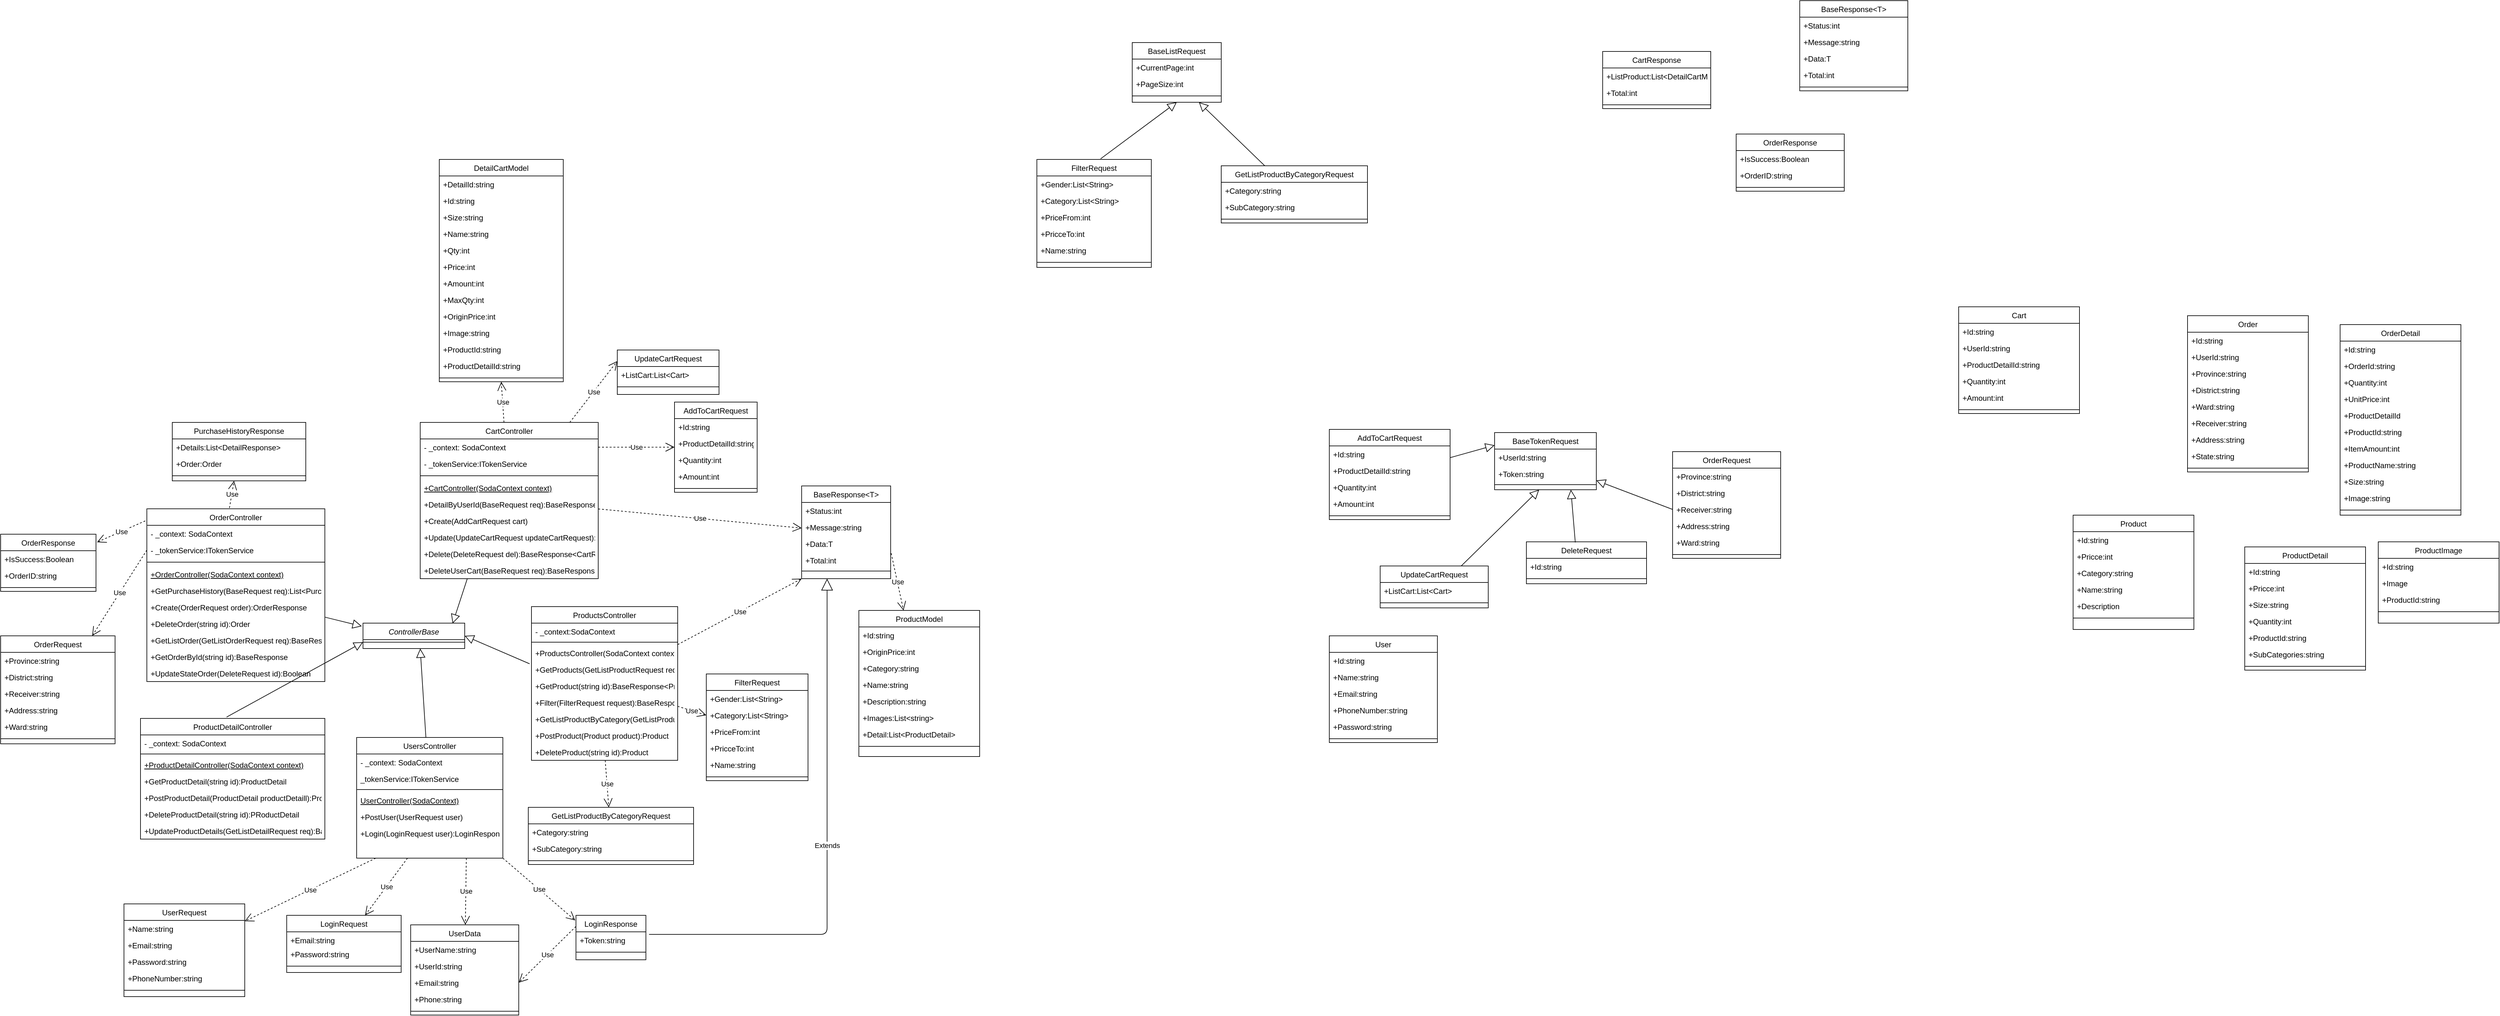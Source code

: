 <mxfile version="14.8.0" type="device"><diagram id="C5RBs43oDa-KdzZeNtuy" name="Page-1"><mxGraphModel dx="1422" dy="1963" grid="1" gridSize="10" guides="1" tooltips="1" connect="1" arrows="1" fold="1" page="1" pageScale="1" pageWidth="827" pageHeight="1169" math="0" shadow="0"><root><mxCell id="WIyWlLk6GJQsqaUBKTNV-0"/><mxCell id="WIyWlLk6GJQsqaUBKTNV-1" parent="WIyWlLk6GJQsqaUBKTNV-0"/><mxCell id="Y4w-yeo5PMlo2FfQv7vJ-12" value="ControllerBase" style="swimlane;fontStyle=2;align=center;verticalAlign=top;childLayout=stackLayout;horizontal=1;startSize=26;horizontalStack=0;resizeParent=1;resizeLast=0;collapsible=1;marginBottom=0;rounded=0;shadow=0;strokeWidth=1;" parent="WIyWlLk6GJQsqaUBKTNV-1" vertex="1"><mxGeometry x="600" y="110" width="160" height="40" as="geometry"><mxRectangle x="230" y="140" width="160" height="26" as="alternateBounds"/></mxGeometry></mxCell><mxCell id="Y4w-yeo5PMlo2FfQv7vJ-13" value="" style="line;html=1;strokeWidth=1;align=left;verticalAlign=middle;spacingTop=-1;spacingLeft=3;spacingRight=3;rotatable=0;labelPosition=right;points=[];portConstraint=eastwest;" parent="Y4w-yeo5PMlo2FfQv7vJ-12" vertex="1"><mxGeometry y="26" width="160" height="8" as="geometry"/></mxCell><mxCell id="Y4w-yeo5PMlo2FfQv7vJ-14" value="UsersController" style="swimlane;fontStyle=0;align=center;verticalAlign=top;childLayout=stackLayout;horizontal=1;startSize=26;horizontalStack=0;resizeParent=1;resizeLast=0;collapsible=1;marginBottom=0;rounded=0;shadow=0;strokeWidth=1;" parent="WIyWlLk6GJQsqaUBKTNV-1" vertex="1"><mxGeometry x="590" y="290" width="230" height="190" as="geometry"><mxRectangle x="130" y="380" width="160" height="26" as="alternateBounds"/></mxGeometry></mxCell><mxCell id="Y4w-yeo5PMlo2FfQv7vJ-15" value="- _context: SodaContext" style="text;align=left;verticalAlign=top;spacingLeft=4;spacingRight=4;overflow=hidden;rotatable=0;points=[[0,0.5],[1,0.5]];portConstraint=eastwest;" parent="Y4w-yeo5PMlo2FfQv7vJ-14" vertex="1"><mxGeometry y="26" width="230" height="26" as="geometry"/></mxCell><mxCell id="Y4w-yeo5PMlo2FfQv7vJ-16" value="_tokenService:ITokenService" style="text;align=left;verticalAlign=top;spacingLeft=4;spacingRight=4;overflow=hidden;rotatable=0;points=[[0,0.5],[1,0.5]];portConstraint=eastwest;rounded=0;shadow=0;html=0;" parent="Y4w-yeo5PMlo2FfQv7vJ-14" vertex="1"><mxGeometry y="52" width="230" height="26" as="geometry"/></mxCell><mxCell id="Y4w-yeo5PMlo2FfQv7vJ-17" value="" style="line;html=1;strokeWidth=1;align=left;verticalAlign=middle;spacingTop=-1;spacingLeft=3;spacingRight=3;rotatable=0;labelPosition=right;points=[];portConstraint=eastwest;" parent="Y4w-yeo5PMlo2FfQv7vJ-14" vertex="1"><mxGeometry y="78" width="230" height="8" as="geometry"/></mxCell><mxCell id="Y4w-yeo5PMlo2FfQv7vJ-18" value="UserController(SodaContext)" style="text;align=left;verticalAlign=top;spacingLeft=4;spacingRight=4;overflow=hidden;rotatable=0;points=[[0,0.5],[1,0.5]];portConstraint=eastwest;fontStyle=4" parent="Y4w-yeo5PMlo2FfQv7vJ-14" vertex="1"><mxGeometry y="86" width="230" height="26" as="geometry"/></mxCell><mxCell id="Y4w-yeo5PMlo2FfQv7vJ-19" value="+PostUser(UserRequest user)" style="text;align=left;verticalAlign=top;spacingLeft=4;spacingRight=4;overflow=hidden;rotatable=0;points=[[0,0.5],[1,0.5]];portConstraint=eastwest;" parent="Y4w-yeo5PMlo2FfQv7vJ-14" vertex="1"><mxGeometry y="112" width="230" height="26" as="geometry"/></mxCell><mxCell id="Y4w-yeo5PMlo2FfQv7vJ-20" value="+Login(LoginRequest user):LoginResponse" style="text;align=left;verticalAlign=top;spacingLeft=4;spacingRight=4;overflow=hidden;rotatable=0;points=[[0,0.5],[1,0.5]];portConstraint=eastwest;" parent="Y4w-yeo5PMlo2FfQv7vJ-14" vertex="1"><mxGeometry y="138" width="230" height="26" as="geometry"/></mxCell><mxCell id="Y4w-yeo5PMlo2FfQv7vJ-22" value="ProductsController" style="swimlane;fontStyle=0;align=center;verticalAlign=top;childLayout=stackLayout;horizontal=1;startSize=26;horizontalStack=0;resizeParent=1;resizeLast=0;collapsible=1;marginBottom=0;rounded=0;shadow=0;strokeWidth=1;" parent="WIyWlLk6GJQsqaUBKTNV-1" vertex="1"><mxGeometry x="865" y="84" width="230" height="242" as="geometry"><mxRectangle x="340" y="380" width="170" height="26" as="alternateBounds"/></mxGeometry></mxCell><mxCell id="Y4w-yeo5PMlo2FfQv7vJ-23" value="- _context:SodaContext" style="text;align=left;verticalAlign=top;spacingLeft=4;spacingRight=4;overflow=hidden;rotatable=0;points=[[0,0.5],[1,0.5]];portConstraint=eastwest;" parent="Y4w-yeo5PMlo2FfQv7vJ-22" vertex="1"><mxGeometry y="26" width="230" height="26" as="geometry"/></mxCell><mxCell id="Y4w-yeo5PMlo2FfQv7vJ-24" value="" style="line;html=1;strokeWidth=1;align=left;verticalAlign=middle;spacingTop=-1;spacingLeft=3;spacingRight=3;rotatable=0;labelPosition=right;points=[];portConstraint=eastwest;" parent="Y4w-yeo5PMlo2FfQv7vJ-22" vertex="1"><mxGeometry y="52" width="230" height="8" as="geometry"/></mxCell><mxCell id="Y4w-yeo5PMlo2FfQv7vJ-40" value="+ProductsController(SodaContext context)" style="text;align=left;verticalAlign=top;spacingLeft=4;spacingRight=4;overflow=hidden;rotatable=0;points=[[0,0.5],[1,0.5]];portConstraint=eastwest;" parent="Y4w-yeo5PMlo2FfQv7vJ-22" vertex="1"><mxGeometry y="60" width="230" height="26" as="geometry"/></mxCell><mxCell id="Y4w-yeo5PMlo2FfQv7vJ-41" value="+GetProducts(GetListProductRequest req):BaseResponse&lt;List&lt;ProductModel&gt;&gt;&#10;" style="text;align=left;verticalAlign=top;spacingLeft=4;spacingRight=4;overflow=hidden;rotatable=0;points=[[0,0.5],[1,0.5]];portConstraint=eastwest;" parent="Y4w-yeo5PMlo2FfQv7vJ-22" vertex="1"><mxGeometry y="86" width="230" height="26" as="geometry"/></mxCell><mxCell id="Y4w-yeo5PMlo2FfQv7vJ-42" value="+GetProduct(string id):BaseResponse&lt;ProductModel&gt;&gt;" style="text;align=left;verticalAlign=top;spacingLeft=4;spacingRight=4;overflow=hidden;rotatable=0;points=[[0,0.5],[1,0.5]];portConstraint=eastwest;" parent="Y4w-yeo5PMlo2FfQv7vJ-22" vertex="1"><mxGeometry y="112" width="230" height="26" as="geometry"/></mxCell><mxCell id="Y4w-yeo5PMlo2FfQv7vJ-43" value="+Filter(FilterRequest request):BaseResponse&lt;List&lt;ProductModel&gt;&gt;&#10;" style="text;align=left;verticalAlign=top;spacingLeft=4;spacingRight=4;overflow=hidden;rotatable=0;points=[[0,0.5],[1,0.5]];portConstraint=eastwest;" parent="Y4w-yeo5PMlo2FfQv7vJ-22" vertex="1"><mxGeometry y="138" width="230" height="26" as="geometry"/></mxCell><mxCell id="Y4w-yeo5PMlo2FfQv7vJ-44" value="+GetListProductByCategory(GetListProductByCategoryRequest req):BaseResponse&lt;List&lt;ProductModel&gt;&gt;&#10;" style="text;align=left;verticalAlign=top;spacingLeft=4;spacingRight=4;overflow=hidden;rotatable=0;points=[[0,0.5],[1,0.5]];portConstraint=eastwest;" parent="Y4w-yeo5PMlo2FfQv7vJ-22" vertex="1"><mxGeometry y="164" width="230" height="26" as="geometry"/></mxCell><mxCell id="Y4w-yeo5PMlo2FfQv7vJ-45" value="+PostProduct(Product product):Product&#10;" style="text;align=left;verticalAlign=top;spacingLeft=4;spacingRight=4;overflow=hidden;rotatable=0;points=[[0,0.5],[1,0.5]];portConstraint=eastwest;" parent="Y4w-yeo5PMlo2FfQv7vJ-22" vertex="1"><mxGeometry y="190" width="230" height="26" as="geometry"/></mxCell><mxCell id="Y4w-yeo5PMlo2FfQv7vJ-46" value="+DeleteProduct(string id):Product&#10;" style="text;align=left;verticalAlign=top;spacingLeft=4;spacingRight=4;overflow=hidden;rotatable=0;points=[[0,0.5],[1,0.5]];portConstraint=eastwest;" parent="Y4w-yeo5PMlo2FfQv7vJ-22" vertex="1"><mxGeometry y="216" width="230" height="26" as="geometry"/></mxCell><mxCell id="Y4w-yeo5PMlo2FfQv7vJ-26" value="BaseResponse&lt;T&gt;" style="swimlane;fontStyle=0;align=center;verticalAlign=top;childLayout=stackLayout;horizontal=1;startSize=26;horizontalStack=0;resizeParent=1;resizeLast=0;collapsible=1;marginBottom=0;rounded=0;shadow=0;strokeWidth=1;" parent="WIyWlLk6GJQsqaUBKTNV-1" vertex="1"><mxGeometry x="1290" y="-106" width="140" height="146" as="geometry"><mxRectangle x="550" y="140" width="160" height="26" as="alternateBounds"/></mxGeometry></mxCell><mxCell id="Y4w-yeo5PMlo2FfQv7vJ-28" value="+Status:int" style="text;align=left;verticalAlign=top;spacingLeft=4;spacingRight=4;overflow=hidden;rotatable=0;points=[[0,0.5],[1,0.5]];portConstraint=eastwest;rounded=0;shadow=0;html=0;" parent="Y4w-yeo5PMlo2FfQv7vJ-26" vertex="1"><mxGeometry y="26" width="140" height="26" as="geometry"/></mxCell><mxCell id="Y4w-yeo5PMlo2FfQv7vJ-29" value="+Message:string" style="text;align=left;verticalAlign=top;spacingLeft=4;spacingRight=4;overflow=hidden;rotatable=0;points=[[0,0.5],[1,0.5]];portConstraint=eastwest;rounded=0;shadow=0;html=0;" parent="Y4w-yeo5PMlo2FfQv7vJ-26" vertex="1"><mxGeometry y="52" width="140" height="26" as="geometry"/></mxCell><mxCell id="Y4w-yeo5PMlo2FfQv7vJ-30" value="+Data:T" style="text;align=left;verticalAlign=top;spacingLeft=4;spacingRight=4;overflow=hidden;rotatable=0;points=[[0,0.5],[1,0.5]];portConstraint=eastwest;rounded=0;shadow=0;html=0;" parent="Y4w-yeo5PMlo2FfQv7vJ-26" vertex="1"><mxGeometry y="78" width="140" height="26" as="geometry"/></mxCell><mxCell id="Y4w-yeo5PMlo2FfQv7vJ-31" value="+Total:int" style="text;align=left;verticalAlign=top;spacingLeft=4;spacingRight=4;overflow=hidden;rotatable=0;points=[[0,0.5],[1,0.5]];portConstraint=eastwest;rounded=0;shadow=0;html=0;" parent="Y4w-yeo5PMlo2FfQv7vJ-26" vertex="1"><mxGeometry y="104" width="140" height="26" as="geometry"/></mxCell><mxCell id="Y4w-yeo5PMlo2FfQv7vJ-32" value="" style="line;html=1;strokeWidth=1;align=left;verticalAlign=middle;spacingTop=-1;spacingLeft=3;spacingRight=3;rotatable=0;labelPosition=right;points=[];portConstraint=eastwest;" parent="Y4w-yeo5PMlo2FfQv7vJ-26" vertex="1"><mxGeometry y="130" width="140" height="8" as="geometry"/></mxCell><mxCell id="Y4w-yeo5PMlo2FfQv7vJ-48" value="ProductDetailController" style="swimlane;fontStyle=0;align=center;verticalAlign=top;childLayout=stackLayout;horizontal=1;startSize=26;horizontalStack=0;resizeParent=1;resizeLast=0;collapsible=1;marginBottom=0;rounded=0;shadow=0;strokeWidth=1;" parent="WIyWlLk6GJQsqaUBKTNV-1" vertex="1"><mxGeometry x="250" y="260" width="290" height="190" as="geometry"><mxRectangle x="130" y="380" width="160" height="26" as="alternateBounds"/></mxGeometry></mxCell><mxCell id="Y4w-yeo5PMlo2FfQv7vJ-49" value="- _context: SodaContext" style="text;align=left;verticalAlign=top;spacingLeft=4;spacingRight=4;overflow=hidden;rotatable=0;points=[[0,0.5],[1,0.5]];portConstraint=eastwest;" parent="Y4w-yeo5PMlo2FfQv7vJ-48" vertex="1"><mxGeometry y="26" width="290" height="26" as="geometry"/></mxCell><mxCell id="Y4w-yeo5PMlo2FfQv7vJ-51" value="" style="line;html=1;strokeWidth=1;align=left;verticalAlign=middle;spacingTop=-1;spacingLeft=3;spacingRight=3;rotatable=0;labelPosition=right;points=[];portConstraint=eastwest;" parent="Y4w-yeo5PMlo2FfQv7vJ-48" vertex="1"><mxGeometry y="52" width="290" height="8" as="geometry"/></mxCell><mxCell id="Y4w-yeo5PMlo2FfQv7vJ-52" value="+ProductDetailController(SodaContext context)&#10;" style="text;align=left;verticalAlign=top;spacingLeft=4;spacingRight=4;overflow=hidden;rotatable=0;points=[[0,0.5],[1,0.5]];portConstraint=eastwest;fontStyle=4" parent="Y4w-yeo5PMlo2FfQv7vJ-48" vertex="1"><mxGeometry y="60" width="290" height="26" as="geometry"/></mxCell><mxCell id="Y4w-yeo5PMlo2FfQv7vJ-53" value="+GetProductDetail(string id):ProductDetail" style="text;align=left;verticalAlign=top;spacingLeft=4;spacingRight=4;overflow=hidden;rotatable=0;points=[[0,0.5],[1,0.5]];portConstraint=eastwest;" parent="Y4w-yeo5PMlo2FfQv7vJ-48" vertex="1"><mxGeometry y="86" width="290" height="26" as="geometry"/></mxCell><mxCell id="Y4w-yeo5PMlo2FfQv7vJ-54" value="+PostProductDetail(ProductDetail productDetaill):ProductDetail&#10;" style="text;align=left;verticalAlign=top;spacingLeft=4;spacingRight=4;overflow=hidden;rotatable=0;points=[[0,0.5],[1,0.5]];portConstraint=eastwest;" parent="Y4w-yeo5PMlo2FfQv7vJ-48" vertex="1"><mxGeometry y="112" width="290" height="26" as="geometry"/></mxCell><mxCell id="Y4w-yeo5PMlo2FfQv7vJ-55" value="+DeleteProductDetail(string id):PRoductDetail&#10;" style="text;align=left;verticalAlign=top;spacingLeft=4;spacingRight=4;overflow=hidden;rotatable=0;points=[[0,0.5],[1,0.5]];portConstraint=eastwest;" parent="Y4w-yeo5PMlo2FfQv7vJ-48" vertex="1"><mxGeometry y="138" width="290" height="26" as="geometry"/></mxCell><mxCell id="8EkmEsP6cGRzj1VilXNI-4" value="+UpdateProductDetails(GetListDetailRequest req):BaseResponse&lt;Boolean&gt;" style="text;align=left;verticalAlign=top;spacingLeft=4;spacingRight=4;overflow=hidden;rotatable=0;points=[[0,0.5],[1,0.5]];portConstraint=eastwest;" vertex="1" parent="Y4w-yeo5PMlo2FfQv7vJ-48"><mxGeometry y="164" width="290" height="26" as="geometry"/></mxCell><mxCell id="Y4w-yeo5PMlo2FfQv7vJ-59" value="" style="endArrow=block;endFill=0;endSize=12;html=1;exitX=0.467;exitY=-0.011;exitDx=0;exitDy=0;exitPerimeter=0;entryX=0;entryY=0.75;entryDx=0;entryDy=0;" parent="WIyWlLk6GJQsqaUBKTNV-1" source="Y4w-yeo5PMlo2FfQv7vJ-48" target="Y4w-yeo5PMlo2FfQv7vJ-12" edge="1"><mxGeometry width="160" relative="1" as="geometry"><mxPoint x="580" y="290" as="sourcePoint"/><mxPoint x="740" y="290" as="targetPoint"/></mxGeometry></mxCell><mxCell id="Y4w-yeo5PMlo2FfQv7vJ-62" value="" style="endArrow=block;endFill=0;endSize=12;html=1;" parent="WIyWlLk6GJQsqaUBKTNV-1" source="Y4w-yeo5PMlo2FfQv7vJ-14" edge="1"><mxGeometry width="160" relative="1" as="geometry"><mxPoint x="295.43" y="357.91" as="sourcePoint"/><mxPoint x="690" y="150" as="targetPoint"/></mxGeometry></mxCell><mxCell id="Y4w-yeo5PMlo2FfQv7vJ-63" value="" style="endArrow=block;endFill=0;endSize=12;html=1;exitX=-0.013;exitY=1.154;exitDx=0;exitDy=0;exitPerimeter=0;entryX=1;entryY=0.5;entryDx=0;entryDy=0;" parent="WIyWlLk6GJQsqaUBKTNV-1" source="Y4w-yeo5PMlo2FfQv7vJ-40" target="Y4w-yeo5PMlo2FfQv7vJ-12" edge="1"><mxGeometry width="160" relative="1" as="geometry"><mxPoint x="960" y="180" as="sourcePoint"/><mxPoint x="760" y="170" as="targetPoint"/></mxGeometry></mxCell><mxCell id="Y4w-yeo5PMlo2FfQv7vJ-64" value="OrderController" style="swimlane;fontStyle=0;align=center;verticalAlign=top;childLayout=stackLayout;horizontal=1;startSize=26;horizontalStack=0;resizeParent=1;resizeLast=0;collapsible=1;marginBottom=0;rounded=0;shadow=0;strokeWidth=1;" parent="WIyWlLk6GJQsqaUBKTNV-1" vertex="1"><mxGeometry x="260" y="-70" width="280" height="272" as="geometry"><mxRectangle x="130" y="380" width="160" height="26" as="alternateBounds"/></mxGeometry></mxCell><mxCell id="Y4w-yeo5PMlo2FfQv7vJ-65" value="- _context: SodaContext" style="text;align=left;verticalAlign=top;spacingLeft=4;spacingRight=4;overflow=hidden;rotatable=0;points=[[0,0.5],[1,0.5]];portConstraint=eastwest;" parent="Y4w-yeo5PMlo2FfQv7vJ-64" vertex="1"><mxGeometry y="26" width="280" height="26" as="geometry"/></mxCell><mxCell id="Y4w-yeo5PMlo2FfQv7vJ-71" value="- _tokenService:ITokenService" style="text;align=left;verticalAlign=top;spacingLeft=4;spacingRight=4;overflow=hidden;rotatable=0;points=[[0,0.5],[1,0.5]];portConstraint=eastwest;" parent="Y4w-yeo5PMlo2FfQv7vJ-64" vertex="1"><mxGeometry y="52" width="280" height="26" as="geometry"/></mxCell><mxCell id="Y4w-yeo5PMlo2FfQv7vJ-66" value="" style="line;html=1;strokeWidth=1;align=left;verticalAlign=middle;spacingTop=-1;spacingLeft=3;spacingRight=3;rotatable=0;labelPosition=right;points=[];portConstraint=eastwest;" parent="Y4w-yeo5PMlo2FfQv7vJ-64" vertex="1"><mxGeometry y="78" width="280" height="12" as="geometry"/></mxCell><mxCell id="Y4w-yeo5PMlo2FfQv7vJ-67" value="+OrderController(SodaContext context)&#10;" style="text;align=left;verticalAlign=top;spacingLeft=4;spacingRight=4;overflow=hidden;rotatable=0;points=[[0,0.5],[1,0.5]];portConstraint=eastwest;fontStyle=4" parent="Y4w-yeo5PMlo2FfQv7vJ-64" vertex="1"><mxGeometry y="90" width="280" height="26" as="geometry"/></mxCell><mxCell id="Y4w-yeo5PMlo2FfQv7vJ-68" value="+GetPurchaseHistory(BaseRequest req):List&lt;PurchaseHistoryResponse&gt;" style="text;align=left;verticalAlign=top;spacingLeft=4;spacingRight=4;overflow=hidden;rotatable=0;points=[[0,0.5],[1,0.5]];portConstraint=eastwest;" parent="Y4w-yeo5PMlo2FfQv7vJ-64" vertex="1"><mxGeometry y="116" width="280" height="26" as="geometry"/></mxCell><mxCell id="Y4w-yeo5PMlo2FfQv7vJ-69" value="+Create(OrderRequest order):OrderResponse" style="text;align=left;verticalAlign=top;spacingLeft=4;spacingRight=4;overflow=hidden;rotatable=0;points=[[0,0.5],[1,0.5]];portConstraint=eastwest;" parent="Y4w-yeo5PMlo2FfQv7vJ-64" vertex="1"><mxGeometry y="142" width="280" height="26" as="geometry"/></mxCell><mxCell id="Y4w-yeo5PMlo2FfQv7vJ-70" value="+DeleteOrder(string id):Order" style="text;align=left;verticalAlign=top;spacingLeft=4;spacingRight=4;overflow=hidden;rotatable=0;points=[[0,0.5],[1,0.5]];portConstraint=eastwest;" parent="Y4w-yeo5PMlo2FfQv7vJ-64" vertex="1"><mxGeometry y="168" width="280" height="26" as="geometry"/></mxCell><mxCell id="8EkmEsP6cGRzj1VilXNI-0" value="+GetListOrder(GetListOrderRequest req):BaseResponse" style="text;align=left;verticalAlign=top;spacingLeft=4;spacingRight=4;overflow=hidden;rotatable=0;points=[[0,0.5],[1,0.5]];portConstraint=eastwest;" vertex="1" parent="Y4w-yeo5PMlo2FfQv7vJ-64"><mxGeometry y="194" width="280" height="26" as="geometry"/></mxCell><mxCell id="8EkmEsP6cGRzj1VilXNI-1" value="+GetOrderById(string id):BaseResponse" style="text;align=left;verticalAlign=top;spacingLeft=4;spacingRight=4;overflow=hidden;rotatable=0;points=[[0,0.5],[1,0.5]];portConstraint=eastwest;" vertex="1" parent="Y4w-yeo5PMlo2FfQv7vJ-64"><mxGeometry y="220" width="280" height="26" as="geometry"/></mxCell><mxCell id="8EkmEsP6cGRzj1VilXNI-2" value="+UpdateStateOrder(DeleteRequest id):Boolean" style="text;align=left;verticalAlign=top;spacingLeft=4;spacingRight=4;overflow=hidden;rotatable=0;points=[[0,0.5],[1,0.5]];portConstraint=eastwest;" vertex="1" parent="Y4w-yeo5PMlo2FfQv7vJ-64"><mxGeometry y="246" width="280" height="26" as="geometry"/></mxCell><mxCell id="Y4w-yeo5PMlo2FfQv7vJ-72" value="" style="endArrow=block;endFill=0;endSize=12;html=1;entryX=-0.012;entryY=0.122;entryDx=0;entryDy=0;entryPerimeter=0;" parent="WIyWlLk6GJQsqaUBKTNV-1" source="Y4w-yeo5PMlo2FfQv7vJ-64" target="Y4w-yeo5PMlo2FfQv7vJ-12" edge="1"><mxGeometry width="160" relative="1" as="geometry"><mxPoint x="295.43" y="357.91" as="sourcePoint"/><mxPoint x="610" y="172.5" as="targetPoint"/></mxGeometry></mxCell><mxCell id="Y4w-yeo5PMlo2FfQv7vJ-83" value="CartController" style="swimlane;fontStyle=0;align=center;verticalAlign=top;childLayout=stackLayout;horizontal=1;startSize=26;horizontalStack=0;resizeParent=1;resizeLast=0;collapsible=1;marginBottom=0;rounded=0;shadow=0;strokeWidth=1;" parent="WIyWlLk6GJQsqaUBKTNV-1" vertex="1"><mxGeometry x="690" y="-206" width="280" height="246" as="geometry"><mxRectangle x="130" y="380" width="160" height="26" as="alternateBounds"/></mxGeometry></mxCell><mxCell id="Y4w-yeo5PMlo2FfQv7vJ-84" value="- _context: SodaContext" style="text;align=left;verticalAlign=top;spacingLeft=4;spacingRight=4;overflow=hidden;rotatable=0;points=[[0,0.5],[1,0.5]];portConstraint=eastwest;" parent="Y4w-yeo5PMlo2FfQv7vJ-83" vertex="1"><mxGeometry y="26" width="280" height="26" as="geometry"/></mxCell><mxCell id="Y4w-yeo5PMlo2FfQv7vJ-85" value="- _tokenService:ITokenService" style="text;align=left;verticalAlign=top;spacingLeft=4;spacingRight=4;overflow=hidden;rotatable=0;points=[[0,0.5],[1,0.5]];portConstraint=eastwest;" parent="Y4w-yeo5PMlo2FfQv7vJ-83" vertex="1"><mxGeometry y="52" width="280" height="26" as="geometry"/></mxCell><mxCell id="Y4w-yeo5PMlo2FfQv7vJ-86" value="" style="line;html=1;strokeWidth=1;align=left;verticalAlign=middle;spacingTop=-1;spacingLeft=3;spacingRight=3;rotatable=0;labelPosition=right;points=[];portConstraint=eastwest;" parent="Y4w-yeo5PMlo2FfQv7vJ-83" vertex="1"><mxGeometry y="78" width="280" height="12" as="geometry"/></mxCell><mxCell id="Y4w-yeo5PMlo2FfQv7vJ-87" value="+CartController(SodaContext context)&#10;" style="text;align=left;verticalAlign=top;spacingLeft=4;spacingRight=4;overflow=hidden;rotatable=0;points=[[0,0.5],[1,0.5]];portConstraint=eastwest;fontStyle=4" parent="Y4w-yeo5PMlo2FfQv7vJ-83" vertex="1"><mxGeometry y="90" width="280" height="26" as="geometry"/></mxCell><mxCell id="Y4w-yeo5PMlo2FfQv7vJ-88" value="+DetailByUserId(BaseRequest req):BaseResponse&lt;CartResponse&gt;" style="text;align=left;verticalAlign=top;spacingLeft=4;spacingRight=4;overflow=hidden;rotatable=0;points=[[0,0.5],[1,0.5]];portConstraint=eastwest;" parent="Y4w-yeo5PMlo2FfQv7vJ-83" vertex="1"><mxGeometry y="116" width="280" height="26" as="geometry"/></mxCell><mxCell id="Y4w-yeo5PMlo2FfQv7vJ-89" value="+Create(AddCartRequest cart)" style="text;align=left;verticalAlign=top;spacingLeft=4;spacingRight=4;overflow=hidden;rotatable=0;points=[[0,0.5],[1,0.5]];portConstraint=eastwest;" parent="Y4w-yeo5PMlo2FfQv7vJ-83" vertex="1"><mxGeometry y="142" width="280" height="26" as="geometry"/></mxCell><mxCell id="Y4w-yeo5PMlo2FfQv7vJ-90" value="+Update(UpdateCartRequest updateCartRequest):BaseResponse&lt;CartResponse&gt;&#10;" style="text;align=left;verticalAlign=top;spacingLeft=4;spacingRight=4;overflow=hidden;rotatable=0;points=[[0,0.5],[1,0.5]];portConstraint=eastwest;" parent="Y4w-yeo5PMlo2FfQv7vJ-83" vertex="1"><mxGeometry y="168" width="280" height="26" as="geometry"/></mxCell><mxCell id="Y4w-yeo5PMlo2FfQv7vJ-91" value="+Delete(DeleteRequest del):BaseResponse&lt;CartResponse&gt;" style="text;align=left;verticalAlign=top;spacingLeft=4;spacingRight=4;overflow=hidden;rotatable=0;points=[[0,0.5],[1,0.5]];portConstraint=eastwest;" parent="Y4w-yeo5PMlo2FfQv7vJ-83" vertex="1"><mxGeometry y="194" width="280" height="26" as="geometry"/></mxCell><mxCell id="Y4w-yeo5PMlo2FfQv7vJ-92" value="+DeleteUserCart(BaseRequest req):BaseResponse&lt;Boolean&gt;&#10;" style="text;align=left;verticalAlign=top;spacingLeft=4;spacingRight=4;overflow=hidden;rotatable=0;points=[[0,0.5],[1,0.5]];portConstraint=eastwest;" parent="Y4w-yeo5PMlo2FfQv7vJ-83" vertex="1"><mxGeometry y="220" width="280" height="26" as="geometry"/></mxCell><mxCell id="Y4w-yeo5PMlo2FfQv7vJ-93" value="" style="endArrow=block;endFill=0;endSize=12;html=1;entryX=0.881;entryY=0.013;entryDx=0;entryDy=0;entryPerimeter=0;exitX=0.264;exitY=1.016;exitDx=0;exitDy=0;exitPerimeter=0;" parent="WIyWlLk6GJQsqaUBKTNV-1" source="Y4w-yeo5PMlo2FfQv7vJ-92" target="Y4w-yeo5PMlo2FfQv7vJ-12" edge="1"><mxGeometry width="160" relative="1" as="geometry"><mxPoint x="460" y="113.87" as="sourcePoint"/><mxPoint x="608.08" y="128.54" as="targetPoint"/></mxGeometry></mxCell><mxCell id="Y4w-yeo5PMlo2FfQv7vJ-98" value="Use" style="endArrow=open;endSize=12;dashed=1;html=1;" parent="WIyWlLk6GJQsqaUBKTNV-1" source="Y4w-yeo5PMlo2FfQv7vJ-83" target="Y4w-yeo5PMlo2FfQv7vJ-26" edge="1"><mxGeometry width="160" relative="1" as="geometry"><mxPoint x="1010" y="80" as="sourcePoint"/><mxPoint x="1170" y="80" as="targetPoint"/></mxGeometry></mxCell><mxCell id="Y4w-yeo5PMlo2FfQv7vJ-99" value="Use" style="endArrow=open;endSize=12;dashed=1;html=1;entryX=0;entryY=1;entryDx=0;entryDy=0;" parent="WIyWlLk6GJQsqaUBKTNV-1" source="Y4w-yeo5PMlo2FfQv7vJ-22" target="Y4w-yeo5PMlo2FfQv7vJ-26" edge="1"><mxGeometry width="160" relative="1" as="geometry"><mxPoint x="1070" y="-91.276" as="sourcePoint"/><mxPoint x="1430" y="-35.414" as="targetPoint"/></mxGeometry></mxCell><mxCell id="Y4w-yeo5PMlo2FfQv7vJ-100" value="BaseTokenRequest" style="swimlane;fontStyle=0;align=center;verticalAlign=top;childLayout=stackLayout;horizontal=1;startSize=26;horizontalStack=0;resizeParent=1;resizeLast=0;collapsible=1;marginBottom=0;rounded=0;shadow=0;strokeWidth=1;" parent="WIyWlLk6GJQsqaUBKTNV-1" vertex="1"><mxGeometry x="2380" y="-190" width="160" height="90" as="geometry"><mxRectangle x="550" y="140" width="160" height="26" as="alternateBounds"/></mxGeometry></mxCell><mxCell id="Y4w-yeo5PMlo2FfQv7vJ-101" value="+UserId:string" style="text;align=left;verticalAlign=top;spacingLeft=4;spacingRight=4;overflow=hidden;rotatable=0;points=[[0,0.5],[1,0.5]];portConstraint=eastwest;rounded=0;shadow=0;html=0;" parent="Y4w-yeo5PMlo2FfQv7vJ-100" vertex="1"><mxGeometry y="26" width="160" height="26" as="geometry"/></mxCell><mxCell id="Y4w-yeo5PMlo2FfQv7vJ-102" value="+Token:string" style="text;align=left;verticalAlign=top;spacingLeft=4;spacingRight=4;overflow=hidden;rotatable=0;points=[[0,0.5],[1,0.5]];portConstraint=eastwest;rounded=0;shadow=0;html=0;" parent="Y4w-yeo5PMlo2FfQv7vJ-100" vertex="1"><mxGeometry y="52" width="160" height="26" as="geometry"/></mxCell><mxCell id="Y4w-yeo5PMlo2FfQv7vJ-105" value="" style="line;html=1;strokeWidth=1;align=left;verticalAlign=middle;spacingTop=-1;spacingLeft=3;spacingRight=3;rotatable=0;labelPosition=right;points=[];portConstraint=eastwest;" parent="Y4w-yeo5PMlo2FfQv7vJ-100" vertex="1"><mxGeometry y="78" width="160" height="8" as="geometry"/></mxCell><mxCell id="Y4w-yeo5PMlo2FfQv7vJ-106" value="AddToCartRequest" style="swimlane;fontStyle=0;align=center;verticalAlign=top;childLayout=stackLayout;horizontal=1;startSize=26;horizontalStack=0;resizeParent=1;resizeLast=0;collapsible=1;marginBottom=0;rounded=0;shadow=0;strokeWidth=1;" parent="WIyWlLk6GJQsqaUBKTNV-1" vertex="1"><mxGeometry x="2120" y="-195" width="190" height="142" as="geometry"><mxRectangle x="130" y="380" width="160" height="26" as="alternateBounds"/></mxGeometry></mxCell><mxCell id="Y4w-yeo5PMlo2FfQv7vJ-107" value="+Id:string" style="text;align=left;verticalAlign=top;spacingLeft=4;spacingRight=4;overflow=hidden;rotatable=0;points=[[0,0.5],[1,0.5]];portConstraint=eastwest;" parent="Y4w-yeo5PMlo2FfQv7vJ-106" vertex="1"><mxGeometry y="26" width="190" height="26" as="geometry"/></mxCell><mxCell id="Y4w-yeo5PMlo2FfQv7vJ-108" value="+ProductDetailId:string" style="text;align=left;verticalAlign=top;spacingLeft=4;spacingRight=4;overflow=hidden;rotatable=0;points=[[0,0.5],[1,0.5]];portConstraint=eastwest;" parent="Y4w-yeo5PMlo2FfQv7vJ-106" vertex="1"><mxGeometry y="52" width="190" height="26" as="geometry"/></mxCell><mxCell id="Y4w-yeo5PMlo2FfQv7vJ-116" value="+Quantity:int" style="text;align=left;verticalAlign=top;spacingLeft=4;spacingRight=4;overflow=hidden;rotatable=0;points=[[0,0.5],[1,0.5]];portConstraint=eastwest;" parent="Y4w-yeo5PMlo2FfQv7vJ-106" vertex="1"><mxGeometry y="78" width="190" height="26" as="geometry"/></mxCell><mxCell id="Y4w-yeo5PMlo2FfQv7vJ-117" value="+Amount:int" style="text;align=left;verticalAlign=top;spacingLeft=4;spacingRight=4;overflow=hidden;rotatable=0;points=[[0,0.5],[1,0.5]];portConstraint=eastwest;" parent="Y4w-yeo5PMlo2FfQv7vJ-106" vertex="1"><mxGeometry y="104" width="190" height="26" as="geometry"/></mxCell><mxCell id="Y4w-yeo5PMlo2FfQv7vJ-109" value="" style="line;html=1;strokeWidth=1;align=left;verticalAlign=middle;spacingTop=-1;spacingLeft=3;spacingRight=3;rotatable=0;labelPosition=right;points=[];portConstraint=eastwest;" parent="Y4w-yeo5PMlo2FfQv7vJ-106" vertex="1"><mxGeometry y="130" width="190" height="12" as="geometry"/></mxCell><mxCell id="Y4w-yeo5PMlo2FfQv7vJ-118" value="" style="endArrow=block;endFill=0;endSize=12;html=1;entryX=0;entryY=0.222;entryDx=0;entryDy=0;entryPerimeter=0;" parent="WIyWlLk6GJQsqaUBKTNV-1" source="Y4w-yeo5PMlo2FfQv7vJ-106" target="Y4w-yeo5PMlo2FfQv7vJ-100" edge="1"><mxGeometry width="160" relative="1" as="geometry"><mxPoint x="963.49" y="360" as="sourcePoint"/><mxPoint x="770" y="180" as="targetPoint"/></mxGeometry></mxCell><mxCell id="Y4w-yeo5PMlo2FfQv7vJ-119" value="DeleteRequest" style="swimlane;fontStyle=0;align=center;verticalAlign=top;childLayout=stackLayout;horizontal=1;startSize=26;horizontalStack=0;resizeParent=1;resizeLast=0;collapsible=1;marginBottom=0;rounded=0;shadow=0;strokeWidth=1;" parent="WIyWlLk6GJQsqaUBKTNV-1" vertex="1"><mxGeometry x="2430" y="-18" width="189" height="66" as="geometry"><mxRectangle x="130" y="380" width="160" height="26" as="alternateBounds"/></mxGeometry></mxCell><mxCell id="Y4w-yeo5PMlo2FfQv7vJ-120" value="+Id:string" style="text;align=left;verticalAlign=top;spacingLeft=4;spacingRight=4;overflow=hidden;rotatable=0;points=[[0,0.5],[1,0.5]];portConstraint=eastwest;" parent="Y4w-yeo5PMlo2FfQv7vJ-119" vertex="1"><mxGeometry y="26" width="189" height="26" as="geometry"/></mxCell><mxCell id="Y4w-yeo5PMlo2FfQv7vJ-124" value="" style="line;html=1;strokeWidth=1;align=left;verticalAlign=middle;spacingTop=-1;spacingLeft=3;spacingRight=3;rotatable=0;labelPosition=right;points=[];portConstraint=eastwest;" parent="Y4w-yeo5PMlo2FfQv7vJ-119" vertex="1"><mxGeometry y="52" width="189" height="12" as="geometry"/></mxCell><mxCell id="Y4w-yeo5PMlo2FfQv7vJ-125" value="" style="endArrow=block;endFill=0;endSize=12;html=1;entryX=0.75;entryY=1;entryDx=0;entryDy=0;exitX=0.407;exitY=0.014;exitDx=0;exitDy=0;exitPerimeter=0;" parent="WIyWlLk6GJQsqaUBKTNV-1" source="Y4w-yeo5PMlo2FfQv7vJ-119" target="Y4w-yeo5PMlo2FfQv7vJ-100" edge="1"><mxGeometry width="160" relative="1" as="geometry"><mxPoint x="1920.079" y="90" as="sourcePoint"/><mxPoint x="2040" y="-80.02" as="targetPoint"/></mxGeometry></mxCell><mxCell id="Y4w-yeo5PMlo2FfQv7vJ-126" value="FilterRequest" style="swimlane;fontStyle=0;align=center;verticalAlign=top;childLayout=stackLayout;horizontal=1;startSize=26;horizontalStack=0;resizeParent=1;resizeLast=0;collapsible=1;marginBottom=0;rounded=0;shadow=0;strokeWidth=1;" parent="WIyWlLk6GJQsqaUBKTNV-1" vertex="1"><mxGeometry x="1660" y="-620" width="180" height="170" as="geometry"><mxRectangle x="130" y="380" width="160" height="26" as="alternateBounds"/></mxGeometry></mxCell><mxCell id="Y4w-yeo5PMlo2FfQv7vJ-129" value="+Gender:List&lt;String&gt;" style="text;align=left;verticalAlign=top;spacingLeft=4;spacingRight=4;overflow=hidden;rotatable=0;points=[[0,0.5],[1,0.5]];portConstraint=eastwest;" parent="Y4w-yeo5PMlo2FfQv7vJ-126" vertex="1"><mxGeometry y="26" width="180" height="26" as="geometry"/></mxCell><mxCell id="Y4w-yeo5PMlo2FfQv7vJ-130" value="+Category:List&lt;String&gt;" style="text;align=left;verticalAlign=top;spacingLeft=4;spacingRight=4;overflow=hidden;rotatable=0;points=[[0,0.5],[1,0.5]];portConstraint=eastwest;" parent="Y4w-yeo5PMlo2FfQv7vJ-126" vertex="1"><mxGeometry y="52" width="180" height="26" as="geometry"/></mxCell><mxCell id="Y4w-yeo5PMlo2FfQv7vJ-132" value="+PriceFrom:int" style="text;align=left;verticalAlign=top;spacingLeft=4;spacingRight=4;overflow=hidden;rotatable=0;points=[[0,0.5],[1,0.5]];portConstraint=eastwest;" parent="Y4w-yeo5PMlo2FfQv7vJ-126" vertex="1"><mxGeometry y="78" width="180" height="26" as="geometry"/></mxCell><mxCell id="Y4w-yeo5PMlo2FfQv7vJ-133" value="+PricceTo:int" style="text;align=left;verticalAlign=top;spacingLeft=4;spacingRight=4;overflow=hidden;rotatable=0;points=[[0,0.5],[1,0.5]];portConstraint=eastwest;" parent="Y4w-yeo5PMlo2FfQv7vJ-126" vertex="1"><mxGeometry y="104" width="180" height="26" as="geometry"/></mxCell><mxCell id="Y4w-yeo5PMlo2FfQv7vJ-134" value="+Name:string" style="text;align=left;verticalAlign=top;spacingLeft=4;spacingRight=4;overflow=hidden;rotatable=0;points=[[0,0.5],[1,0.5]];portConstraint=eastwest;" parent="Y4w-yeo5PMlo2FfQv7vJ-126" vertex="1"><mxGeometry y="130" width="180" height="26" as="geometry"/></mxCell><mxCell id="Y4w-yeo5PMlo2FfQv7vJ-131" value="" style="line;html=1;strokeWidth=1;align=left;verticalAlign=middle;spacingTop=-1;spacingLeft=3;spacingRight=3;rotatable=0;labelPosition=right;points=[];portConstraint=eastwest;" parent="Y4w-yeo5PMlo2FfQv7vJ-126" vertex="1"><mxGeometry y="156" width="180" height="12" as="geometry"/></mxCell><mxCell id="Y4w-yeo5PMlo2FfQv7vJ-135" value="GetListProductByCategoryRequest" style="swimlane;fontStyle=0;align=center;verticalAlign=top;childLayout=stackLayout;horizontal=1;startSize=26;horizontalStack=0;resizeParent=1;resizeLast=0;collapsible=1;marginBottom=0;rounded=0;shadow=0;strokeWidth=1;" parent="WIyWlLk6GJQsqaUBKTNV-1" vertex="1"><mxGeometry x="1950" y="-610" width="230" height="90" as="geometry"><mxRectangle x="130" y="380" width="160" height="26" as="alternateBounds"/></mxGeometry></mxCell><mxCell id="Y4w-yeo5PMlo2FfQv7vJ-138" value="+Category:string" style="text;align=left;verticalAlign=top;spacingLeft=4;spacingRight=4;overflow=hidden;rotatable=0;points=[[0,0.5],[1,0.5]];portConstraint=eastwest;" parent="Y4w-yeo5PMlo2FfQv7vJ-135" vertex="1"><mxGeometry y="26" width="230" height="26" as="geometry"/></mxCell><mxCell id="Y4w-yeo5PMlo2FfQv7vJ-139" value="+SubCategory:string" style="text;align=left;verticalAlign=top;spacingLeft=4;spacingRight=4;overflow=hidden;rotatable=0;points=[[0,0.5],[1,0.5]];portConstraint=eastwest;" parent="Y4w-yeo5PMlo2FfQv7vJ-135" vertex="1"><mxGeometry y="52" width="230" height="26" as="geometry"/></mxCell><mxCell id="Y4w-yeo5PMlo2FfQv7vJ-143" value="" style="line;html=1;strokeWidth=1;align=left;verticalAlign=middle;spacingTop=-1;spacingLeft=3;spacingRight=3;rotatable=0;labelPosition=right;points=[];portConstraint=eastwest;" parent="Y4w-yeo5PMlo2FfQv7vJ-135" vertex="1"><mxGeometry y="78" width="230" height="12" as="geometry"/></mxCell><mxCell id="Y4w-yeo5PMlo2FfQv7vJ-144" value="BaseListRequest" style="swimlane;fontStyle=0;align=center;verticalAlign=top;childLayout=stackLayout;horizontal=1;startSize=26;horizontalStack=0;resizeParent=1;resizeLast=0;collapsible=1;marginBottom=0;rounded=0;shadow=0;strokeWidth=1;" parent="WIyWlLk6GJQsqaUBKTNV-1" vertex="1"><mxGeometry x="1810" y="-804" width="140" height="94" as="geometry"><mxRectangle x="130" y="380" width="160" height="26" as="alternateBounds"/></mxGeometry></mxCell><mxCell id="Y4w-yeo5PMlo2FfQv7vJ-145" value="+CurrentPage:int" style="text;align=left;verticalAlign=top;spacingLeft=4;spacingRight=4;overflow=hidden;rotatable=0;points=[[0,0.5],[1,0.5]];portConstraint=eastwest;" parent="Y4w-yeo5PMlo2FfQv7vJ-144" vertex="1"><mxGeometry y="26" width="140" height="26" as="geometry"/></mxCell><mxCell id="Y4w-yeo5PMlo2FfQv7vJ-146" value="+PageSize:int" style="text;align=left;verticalAlign=top;spacingLeft=4;spacingRight=4;overflow=hidden;rotatable=0;points=[[0,0.5],[1,0.5]];portConstraint=eastwest;" parent="Y4w-yeo5PMlo2FfQv7vJ-144" vertex="1"><mxGeometry y="52" width="140" height="26" as="geometry"/></mxCell><mxCell id="Y4w-yeo5PMlo2FfQv7vJ-152" value="" style="line;html=1;strokeWidth=1;align=left;verticalAlign=middle;spacingTop=-1;spacingLeft=3;spacingRight=3;rotatable=0;labelPosition=right;points=[];portConstraint=eastwest;" parent="Y4w-yeo5PMlo2FfQv7vJ-144" vertex="1"><mxGeometry y="78" width="140" height="12" as="geometry"/></mxCell><mxCell id="Y4w-yeo5PMlo2FfQv7vJ-153" value="" style="endArrow=block;endFill=0;endSize=12;html=1;entryX=0.5;entryY=1;entryDx=0;entryDy=0;exitX=0.557;exitY=-0.006;exitDx=0;exitDy=0;exitPerimeter=0;" parent="WIyWlLk6GJQsqaUBKTNV-1" source="Y4w-yeo5PMlo2FfQv7vJ-126" target="Y4w-yeo5PMlo2FfQv7vJ-144" edge="1"><mxGeometry width="160" relative="1" as="geometry"><mxPoint x="1920.079" y="90" as="sourcePoint"/><mxPoint x="2040" y="-80.02" as="targetPoint"/></mxGeometry></mxCell><mxCell id="Y4w-yeo5PMlo2FfQv7vJ-154" value="" style="endArrow=block;endFill=0;endSize=12;html=1;entryX=0.75;entryY=1;entryDx=0;entryDy=0;" parent="WIyWlLk6GJQsqaUBKTNV-1" source="Y4w-yeo5PMlo2FfQv7vJ-135" target="Y4w-yeo5PMlo2FfQv7vJ-144" edge="1"><mxGeometry width="160" relative="1" as="geometry"><mxPoint x="1895.96" y="-421.008" as="sourcePoint"/><mxPoint x="1910" y="-680" as="targetPoint"/></mxGeometry></mxCell><mxCell id="Y4w-yeo5PMlo2FfQv7vJ-155" value="LoginRequest" style="swimlane;fontStyle=0;align=center;verticalAlign=top;childLayout=stackLayout;horizontal=1;startSize=26;horizontalStack=0;resizeParent=1;resizeLast=0;collapsible=1;marginBottom=0;rounded=0;shadow=0;strokeWidth=1;" parent="WIyWlLk6GJQsqaUBKTNV-1" vertex="1"><mxGeometry x="480" y="570" width="180" height="90" as="geometry"><mxRectangle x="130" y="380" width="160" height="26" as="alternateBounds"/></mxGeometry></mxCell><mxCell id="Y4w-yeo5PMlo2FfQv7vJ-156" value="+Email:string" style="text;align=left;verticalAlign=top;spacingLeft=4;spacingRight=4;overflow=hidden;rotatable=0;points=[[0,0.5],[1,0.5]];portConstraint=eastwest;" parent="Y4w-yeo5PMlo2FfQv7vJ-155" vertex="1"><mxGeometry y="26" width="180" height="22" as="geometry"/></mxCell><mxCell id="Y4w-yeo5PMlo2FfQv7vJ-157" value="+Password:string" style="text;align=left;verticalAlign=top;spacingLeft=4;spacingRight=4;overflow=hidden;rotatable=0;points=[[0,0.5],[1,0.5]];portConstraint=eastwest;" parent="Y4w-yeo5PMlo2FfQv7vJ-155" vertex="1"><mxGeometry y="48" width="180" height="26" as="geometry"/></mxCell><mxCell id="Y4w-yeo5PMlo2FfQv7vJ-158" value="" style="line;html=1;strokeWidth=1;align=left;verticalAlign=middle;spacingTop=-1;spacingLeft=3;spacingRight=3;rotatable=0;labelPosition=right;points=[];portConstraint=eastwest;" parent="Y4w-yeo5PMlo2FfQv7vJ-155" vertex="1"><mxGeometry y="74" width="180" height="12" as="geometry"/></mxCell><mxCell id="Y4w-yeo5PMlo2FfQv7vJ-159" value="LoginResponse" style="swimlane;fontStyle=0;align=center;verticalAlign=top;childLayout=stackLayout;horizontal=1;startSize=26;horizontalStack=0;resizeParent=1;resizeLast=0;collapsible=1;marginBottom=0;rounded=0;shadow=0;strokeWidth=1;" parent="WIyWlLk6GJQsqaUBKTNV-1" vertex="1"><mxGeometry x="935" y="570" width="110" height="70" as="geometry"><mxRectangle x="130" y="380" width="160" height="26" as="alternateBounds"/></mxGeometry></mxCell><mxCell id="Y4w-yeo5PMlo2FfQv7vJ-161" value="+Token:string" style="text;align=left;verticalAlign=top;spacingLeft=4;spacingRight=4;overflow=hidden;rotatable=0;points=[[0,0.5],[1,0.5]];portConstraint=eastwest;" parent="Y4w-yeo5PMlo2FfQv7vJ-159" vertex="1"><mxGeometry y="26" width="110" height="26" as="geometry"/></mxCell><mxCell id="Y4w-yeo5PMlo2FfQv7vJ-162" value="" style="line;html=1;strokeWidth=1;align=left;verticalAlign=middle;spacingTop=-1;spacingLeft=3;spacingRight=3;rotatable=0;labelPosition=right;points=[];portConstraint=eastwest;" parent="Y4w-yeo5PMlo2FfQv7vJ-159" vertex="1"><mxGeometry y="52" width="110" height="12" as="geometry"/></mxCell><mxCell id="Y4w-yeo5PMlo2FfQv7vJ-164" value="OrderRequest" style="swimlane;fontStyle=0;align=center;verticalAlign=top;childLayout=stackLayout;horizontal=1;startSize=26;horizontalStack=0;resizeParent=1;resizeLast=0;collapsible=1;marginBottom=0;rounded=0;shadow=0;strokeWidth=1;" parent="WIyWlLk6GJQsqaUBKTNV-1" vertex="1"><mxGeometry x="2660" y="-160" width="170" height="168" as="geometry"><mxRectangle x="130" y="380" width="160" height="26" as="alternateBounds"/></mxGeometry></mxCell><mxCell id="Y4w-yeo5PMlo2FfQv7vJ-165" value="+Province:string" style="text;align=left;verticalAlign=top;spacingLeft=4;spacingRight=4;overflow=hidden;rotatable=0;points=[[0,0.5],[1,0.5]];portConstraint=eastwest;" parent="Y4w-yeo5PMlo2FfQv7vJ-164" vertex="1"><mxGeometry y="26" width="170" height="26" as="geometry"/></mxCell><mxCell id="Y4w-yeo5PMlo2FfQv7vJ-166" value="+District:string" style="text;align=left;verticalAlign=top;spacingLeft=4;spacingRight=4;overflow=hidden;rotatable=0;points=[[0,0.5],[1,0.5]];portConstraint=eastwest;" parent="Y4w-yeo5PMlo2FfQv7vJ-164" vertex="1"><mxGeometry y="52" width="170" height="26" as="geometry"/></mxCell><mxCell id="Y4w-yeo5PMlo2FfQv7vJ-167" value="+Receiver:string" style="text;align=left;verticalAlign=top;spacingLeft=4;spacingRight=4;overflow=hidden;rotatable=0;points=[[0,0.5],[1,0.5]];portConstraint=eastwest;" parent="Y4w-yeo5PMlo2FfQv7vJ-164" vertex="1"><mxGeometry y="78" width="170" height="26" as="geometry"/></mxCell><mxCell id="Y4w-yeo5PMlo2FfQv7vJ-168" value="+Address:string" style="text;align=left;verticalAlign=top;spacingLeft=4;spacingRight=4;overflow=hidden;rotatable=0;points=[[0,0.5],[1,0.5]];portConstraint=eastwest;" parent="Y4w-yeo5PMlo2FfQv7vJ-164" vertex="1"><mxGeometry y="104" width="170" height="26" as="geometry"/></mxCell><mxCell id="Y4w-yeo5PMlo2FfQv7vJ-170" value="+Ward:string" style="text;align=left;verticalAlign=top;spacingLeft=4;spacingRight=4;overflow=hidden;rotatable=0;points=[[0,0.5],[1,0.5]];portConstraint=eastwest;" parent="Y4w-yeo5PMlo2FfQv7vJ-164" vertex="1"><mxGeometry y="130" width="170" height="26" as="geometry"/></mxCell><mxCell id="Y4w-yeo5PMlo2FfQv7vJ-169" value="" style="line;html=1;strokeWidth=1;align=left;verticalAlign=middle;spacingTop=-1;spacingLeft=3;spacingRight=3;rotatable=0;labelPosition=right;points=[];portConstraint=eastwest;" parent="Y4w-yeo5PMlo2FfQv7vJ-164" vertex="1"><mxGeometry y="156" width="170" height="12" as="geometry"/></mxCell><mxCell id="Y4w-yeo5PMlo2FfQv7vJ-171" value="" style="endArrow=block;endFill=0;endSize=12;html=1;exitX=0;exitY=0.5;exitDx=0;exitDy=0;" parent="WIyWlLk6GJQsqaUBKTNV-1" source="Y4w-yeo5PMlo2FfQv7vJ-167" target="Y4w-yeo5PMlo2FfQv7vJ-100" edge="1"><mxGeometry width="160" relative="1" as="geometry"><mxPoint x="2483.96" y="0.98" as="sourcePoint"/><mxPoint x="2510" y="-90" as="targetPoint"/></mxGeometry></mxCell><mxCell id="Y4w-yeo5PMlo2FfQv7vJ-172" value="OrderResponse" style="swimlane;fontStyle=0;align=center;verticalAlign=top;childLayout=stackLayout;horizontal=1;startSize=26;horizontalStack=0;resizeParent=1;resizeLast=0;collapsible=1;marginBottom=0;rounded=0;shadow=0;strokeWidth=1;" parent="WIyWlLk6GJQsqaUBKTNV-1" vertex="1"><mxGeometry x="2760" y="-660" width="170" height="90" as="geometry"><mxRectangle x="130" y="380" width="160" height="26" as="alternateBounds"/></mxGeometry></mxCell><mxCell id="Y4w-yeo5PMlo2FfQv7vJ-173" value="+IsSuccess:Boolean" style="text;align=left;verticalAlign=top;spacingLeft=4;spacingRight=4;overflow=hidden;rotatable=0;points=[[0,0.5],[1,0.5]];portConstraint=eastwest;" parent="Y4w-yeo5PMlo2FfQv7vJ-172" vertex="1"><mxGeometry y="26" width="170" height="26" as="geometry"/></mxCell><mxCell id="Y4w-yeo5PMlo2FfQv7vJ-174" value="+OrderID:string" style="text;align=left;verticalAlign=top;spacingLeft=4;spacingRight=4;overflow=hidden;rotatable=0;points=[[0,0.5],[1,0.5]];portConstraint=eastwest;" parent="Y4w-yeo5PMlo2FfQv7vJ-172" vertex="1"><mxGeometry y="52" width="170" height="26" as="geometry"/></mxCell><mxCell id="Y4w-yeo5PMlo2FfQv7vJ-178" value="" style="line;html=1;strokeWidth=1;align=left;verticalAlign=middle;spacingTop=-1;spacingLeft=3;spacingRight=3;rotatable=0;labelPosition=right;points=[];portConstraint=eastwest;" parent="Y4w-yeo5PMlo2FfQv7vJ-172" vertex="1"><mxGeometry y="78" width="170" height="12" as="geometry"/></mxCell><mxCell id="Y4w-yeo5PMlo2FfQv7vJ-187" value="PurchaseHistoryResponse" style="swimlane;fontStyle=0;align=center;verticalAlign=top;childLayout=stackLayout;horizontal=1;startSize=26;horizontalStack=0;resizeParent=1;resizeLast=0;collapsible=1;marginBottom=0;rounded=0;shadow=0;strokeWidth=1;" parent="WIyWlLk6GJQsqaUBKTNV-1" vertex="1"><mxGeometry x="300" y="-206" width="210" height="92" as="geometry"><mxRectangle x="130" y="380" width="160" height="26" as="alternateBounds"/></mxGeometry></mxCell><mxCell id="Y4w-yeo5PMlo2FfQv7vJ-188" value="+Details:List&lt;DetailResponse&gt;" style="text;align=left;verticalAlign=top;spacingLeft=4;spacingRight=4;overflow=hidden;rotatable=0;points=[[0,0.5],[1,0.5]];portConstraint=eastwest;" parent="Y4w-yeo5PMlo2FfQv7vJ-187" vertex="1"><mxGeometry y="26" width="210" height="26" as="geometry"/></mxCell><mxCell id="Y4w-yeo5PMlo2FfQv7vJ-189" value="+Order:Order" style="text;align=left;verticalAlign=top;spacingLeft=4;spacingRight=4;overflow=hidden;rotatable=0;points=[[0,0.5],[1,0.5]];portConstraint=eastwest;" parent="Y4w-yeo5PMlo2FfQv7vJ-187" vertex="1"><mxGeometry y="52" width="210" height="26" as="geometry"/></mxCell><mxCell id="Y4w-yeo5PMlo2FfQv7vJ-192" value="" style="line;html=1;strokeWidth=1;align=left;verticalAlign=middle;spacingTop=-1;spacingLeft=3;spacingRight=3;rotatable=0;labelPosition=right;points=[];portConstraint=eastwest;" parent="Y4w-yeo5PMlo2FfQv7vJ-187" vertex="1"><mxGeometry y="78" width="210" height="12" as="geometry"/></mxCell><mxCell id="Y4w-yeo5PMlo2FfQv7vJ-193" value="Use" style="endArrow=open;endSize=12;dashed=1;html=1;exitX=0.464;exitY=-0.005;exitDx=0;exitDy=0;exitPerimeter=0;" parent="WIyWlLk6GJQsqaUBKTNV-1" source="Y4w-yeo5PMlo2FfQv7vJ-64" target="Y4w-yeo5PMlo2FfQv7vJ-187" edge="1"><mxGeometry width="160" relative="1" as="geometry"><mxPoint x="-20.0" y="-240.15" as="sourcePoint"/><mxPoint x="224.83" y="-49.85" as="targetPoint"/></mxGeometry></mxCell><mxCell id="Y4w-yeo5PMlo2FfQv7vJ-194" value="UpdateCartRequest" style="swimlane;fontStyle=0;align=center;verticalAlign=top;childLayout=stackLayout;horizontal=1;startSize=26;horizontalStack=0;resizeParent=1;resizeLast=0;collapsible=1;marginBottom=0;rounded=0;shadow=0;strokeWidth=1;" parent="WIyWlLk6GJQsqaUBKTNV-1" vertex="1"><mxGeometry x="2200" y="20" width="170" height="66" as="geometry"><mxRectangle x="130" y="380" width="160" height="26" as="alternateBounds"/></mxGeometry></mxCell><mxCell id="Y4w-yeo5PMlo2FfQv7vJ-195" value="+ListCart:List&lt;Cart&gt;" style="text;align=left;verticalAlign=top;spacingLeft=4;spacingRight=4;overflow=hidden;rotatable=0;points=[[0,0.5],[1,0.5]];portConstraint=eastwest;" parent="Y4w-yeo5PMlo2FfQv7vJ-194" vertex="1"><mxGeometry y="26" width="170" height="26" as="geometry"/></mxCell><mxCell id="Y4w-yeo5PMlo2FfQv7vJ-199" value="" style="line;html=1;strokeWidth=1;align=left;verticalAlign=middle;spacingTop=-1;spacingLeft=3;spacingRight=3;rotatable=0;labelPosition=right;points=[];portConstraint=eastwest;" parent="Y4w-yeo5PMlo2FfQv7vJ-194" vertex="1"><mxGeometry y="52" width="170" height="12" as="geometry"/></mxCell><mxCell id="Y4w-yeo5PMlo2FfQv7vJ-200" value="UserRequest" style="swimlane;fontStyle=0;align=center;verticalAlign=top;childLayout=stackLayout;horizontal=1;startSize=26;horizontalStack=0;resizeParent=1;resizeLast=0;collapsible=1;marginBottom=0;rounded=0;shadow=0;strokeWidth=1;" parent="WIyWlLk6GJQsqaUBKTNV-1" vertex="1"><mxGeometry x="224" y="552" width="190" height="146" as="geometry"><mxRectangle x="130" y="380" width="160" height="26" as="alternateBounds"/></mxGeometry></mxCell><mxCell id="Y4w-yeo5PMlo2FfQv7vJ-201" value="+Name:string" style="text;align=left;verticalAlign=top;spacingLeft=4;spacingRight=4;overflow=hidden;rotatable=0;points=[[0,0.5],[1,0.5]];portConstraint=eastwest;" parent="Y4w-yeo5PMlo2FfQv7vJ-200" vertex="1"><mxGeometry y="26" width="190" height="26" as="geometry"/></mxCell><mxCell id="Y4w-yeo5PMlo2FfQv7vJ-202" value="+Email:string" style="text;align=left;verticalAlign=top;spacingLeft=4;spacingRight=4;overflow=hidden;rotatable=0;points=[[0,0.5],[1,0.5]];portConstraint=eastwest;" parent="Y4w-yeo5PMlo2FfQv7vJ-200" vertex="1"><mxGeometry y="52" width="190" height="26" as="geometry"/></mxCell><mxCell id="Y4w-yeo5PMlo2FfQv7vJ-203" value="+Password:string" style="text;align=left;verticalAlign=top;spacingLeft=4;spacingRight=4;overflow=hidden;rotatable=0;points=[[0,0.5],[1,0.5]];portConstraint=eastwest;" parent="Y4w-yeo5PMlo2FfQv7vJ-200" vertex="1"><mxGeometry y="78" width="190" height="26" as="geometry"/></mxCell><mxCell id="Y4w-yeo5PMlo2FfQv7vJ-204" value="+PhoneNumber:string" style="text;align=left;verticalAlign=top;spacingLeft=4;spacingRight=4;overflow=hidden;rotatable=0;points=[[0,0.5],[1,0.5]];portConstraint=eastwest;" parent="Y4w-yeo5PMlo2FfQv7vJ-200" vertex="1"><mxGeometry y="104" width="190" height="26" as="geometry"/></mxCell><mxCell id="Y4w-yeo5PMlo2FfQv7vJ-205" value="" style="line;html=1;strokeWidth=1;align=left;verticalAlign=middle;spacingTop=-1;spacingLeft=3;spacingRight=3;rotatable=0;labelPosition=right;points=[];portConstraint=eastwest;" parent="Y4w-yeo5PMlo2FfQv7vJ-200" vertex="1"><mxGeometry y="130" width="190" height="12" as="geometry"/></mxCell><mxCell id="Y4w-yeo5PMlo2FfQv7vJ-209" value="DetailCartModel" style="swimlane;fontStyle=0;align=center;verticalAlign=top;childLayout=stackLayout;horizontal=1;startSize=26;horizontalStack=0;resizeParent=1;resizeLast=0;collapsible=1;marginBottom=0;rounded=0;shadow=0;strokeWidth=1;" parent="WIyWlLk6GJQsqaUBKTNV-1" vertex="1"><mxGeometry x="720" y="-620" width="195" height="350" as="geometry"><mxRectangle x="130" y="380" width="160" height="26" as="alternateBounds"/></mxGeometry></mxCell><mxCell id="Y4w-yeo5PMlo2FfQv7vJ-210" value="+DetailId:string" style="text;align=left;verticalAlign=top;spacingLeft=4;spacingRight=4;overflow=hidden;rotatable=0;points=[[0,0.5],[1,0.5]];portConstraint=eastwest;" parent="Y4w-yeo5PMlo2FfQv7vJ-209" vertex="1"><mxGeometry y="26" width="195" height="26" as="geometry"/></mxCell><mxCell id="Y4w-yeo5PMlo2FfQv7vJ-211" value="+Id:string" style="text;align=left;verticalAlign=top;spacingLeft=4;spacingRight=4;overflow=hidden;rotatable=0;points=[[0,0.5],[1,0.5]];portConstraint=eastwest;" parent="Y4w-yeo5PMlo2FfQv7vJ-209" vertex="1"><mxGeometry y="52" width="195" height="26" as="geometry"/></mxCell><mxCell id="Y4w-yeo5PMlo2FfQv7vJ-212" value="+Size:string" style="text;align=left;verticalAlign=top;spacingLeft=4;spacingRight=4;overflow=hidden;rotatable=0;points=[[0,0.5],[1,0.5]];portConstraint=eastwest;" parent="Y4w-yeo5PMlo2FfQv7vJ-209" vertex="1"><mxGeometry y="78" width="195" height="26" as="geometry"/></mxCell><mxCell id="Y4w-yeo5PMlo2FfQv7vJ-213" value="+Name:string" style="text;align=left;verticalAlign=top;spacingLeft=4;spacingRight=4;overflow=hidden;rotatable=0;points=[[0,0.5],[1,0.5]];portConstraint=eastwest;" parent="Y4w-yeo5PMlo2FfQv7vJ-209" vertex="1"><mxGeometry y="104" width="195" height="26" as="geometry"/></mxCell><mxCell id="Y4w-yeo5PMlo2FfQv7vJ-215" value="+Qty:int" style="text;align=left;verticalAlign=top;spacingLeft=4;spacingRight=4;overflow=hidden;rotatable=0;points=[[0,0.5],[1,0.5]];portConstraint=eastwest;" parent="Y4w-yeo5PMlo2FfQv7vJ-209" vertex="1"><mxGeometry y="130" width="195" height="26" as="geometry"/></mxCell><mxCell id="Y4w-yeo5PMlo2FfQv7vJ-216" value="+Price:int" style="text;align=left;verticalAlign=top;spacingLeft=4;spacingRight=4;overflow=hidden;rotatable=0;points=[[0,0.5],[1,0.5]];portConstraint=eastwest;" parent="Y4w-yeo5PMlo2FfQv7vJ-209" vertex="1"><mxGeometry y="156" width="195" height="26" as="geometry"/></mxCell><mxCell id="Y4w-yeo5PMlo2FfQv7vJ-218" value="+Amount:int" style="text;align=left;verticalAlign=top;spacingLeft=4;spacingRight=4;overflow=hidden;rotatable=0;points=[[0,0.5],[1,0.5]];portConstraint=eastwest;" parent="Y4w-yeo5PMlo2FfQv7vJ-209" vertex="1"><mxGeometry y="182" width="195" height="26" as="geometry"/></mxCell><mxCell id="Y4w-yeo5PMlo2FfQv7vJ-217" value="+MaxQty:int" style="text;align=left;verticalAlign=top;spacingLeft=4;spacingRight=4;overflow=hidden;rotatable=0;points=[[0,0.5],[1,0.5]];portConstraint=eastwest;" parent="Y4w-yeo5PMlo2FfQv7vJ-209" vertex="1"><mxGeometry y="208" width="195" height="26" as="geometry"/></mxCell><mxCell id="Y4w-yeo5PMlo2FfQv7vJ-219" value="+OriginPrice:int" style="text;align=left;verticalAlign=top;spacingLeft=4;spacingRight=4;overflow=hidden;rotatable=0;points=[[0,0.5],[1,0.5]];portConstraint=eastwest;" parent="Y4w-yeo5PMlo2FfQv7vJ-209" vertex="1"><mxGeometry y="234" width="195" height="26" as="geometry"/></mxCell><mxCell id="Y4w-yeo5PMlo2FfQv7vJ-220" value="+Image:string" style="text;align=left;verticalAlign=top;spacingLeft=4;spacingRight=4;overflow=hidden;rotatable=0;points=[[0,0.5],[1,0.5]];portConstraint=eastwest;" parent="Y4w-yeo5PMlo2FfQv7vJ-209" vertex="1"><mxGeometry y="260" width="195" height="26" as="geometry"/></mxCell><mxCell id="Y4w-yeo5PMlo2FfQv7vJ-221" value="+ProductId:string" style="text;align=left;verticalAlign=top;spacingLeft=4;spacingRight=4;overflow=hidden;rotatable=0;points=[[0,0.5],[1,0.5]];portConstraint=eastwest;" parent="Y4w-yeo5PMlo2FfQv7vJ-209" vertex="1"><mxGeometry y="286" width="195" height="26" as="geometry"/></mxCell><mxCell id="Y4w-yeo5PMlo2FfQv7vJ-222" value="+ProductDetailId:string" style="text;align=left;verticalAlign=top;spacingLeft=4;spacingRight=4;overflow=hidden;rotatable=0;points=[[0,0.5],[1,0.5]];portConstraint=eastwest;" parent="Y4w-yeo5PMlo2FfQv7vJ-209" vertex="1"><mxGeometry y="312" width="195" height="26" as="geometry"/></mxCell><mxCell id="Y4w-yeo5PMlo2FfQv7vJ-214" value="" style="line;html=1;strokeWidth=1;align=left;verticalAlign=middle;spacingTop=-1;spacingLeft=3;spacingRight=3;rotatable=0;labelPosition=right;points=[];portConstraint=eastwest;" parent="Y4w-yeo5PMlo2FfQv7vJ-209" vertex="1"><mxGeometry y="338" width="195" height="12" as="geometry"/></mxCell><mxCell id="Y4w-yeo5PMlo2FfQv7vJ-223" value="Use" style="endArrow=open;endSize=12;dashed=1;html=1;entryX=0.5;entryY=1;entryDx=0;entryDy=0;" parent="WIyWlLk6GJQsqaUBKTNV-1" source="Y4w-yeo5PMlo2FfQv7vJ-83" target="Y4w-yeo5PMlo2FfQv7vJ-209" edge="1"><mxGeometry width="160" relative="1" as="geometry"><mxPoint x="1070" y="-91.276" as="sourcePoint"/><mxPoint x="1430" y="-35.414" as="targetPoint"/></mxGeometry></mxCell><mxCell id="Y4w-yeo5PMlo2FfQv7vJ-224" value="ProductModel" style="swimlane;fontStyle=0;align=center;verticalAlign=top;childLayout=stackLayout;horizontal=1;startSize=26;horizontalStack=0;resizeParent=1;resizeLast=0;collapsible=1;marginBottom=0;rounded=0;shadow=0;strokeWidth=1;" parent="WIyWlLk6GJQsqaUBKTNV-1" vertex="1"><mxGeometry x="1380" y="90" width="190" height="230" as="geometry"><mxRectangle x="130" y="380" width="160" height="26" as="alternateBounds"/></mxGeometry></mxCell><mxCell id="Y4w-yeo5PMlo2FfQv7vJ-225" value="+Id:string" style="text;align=left;verticalAlign=top;spacingLeft=4;spacingRight=4;overflow=hidden;rotatable=0;points=[[0,0.5],[1,0.5]];portConstraint=eastwest;" parent="Y4w-yeo5PMlo2FfQv7vJ-224" vertex="1"><mxGeometry y="26" width="190" height="26" as="geometry"/></mxCell><mxCell id="Y4w-yeo5PMlo2FfQv7vJ-226" value="+OriginPrice:int" style="text;align=left;verticalAlign=top;spacingLeft=4;spacingRight=4;overflow=hidden;rotatable=0;points=[[0,0.5],[1,0.5]];portConstraint=eastwest;" parent="Y4w-yeo5PMlo2FfQv7vJ-224" vertex="1"><mxGeometry y="52" width="190" height="26" as="geometry"/></mxCell><mxCell id="Y4w-yeo5PMlo2FfQv7vJ-227" value="+Category:string" style="text;align=left;verticalAlign=top;spacingLeft=4;spacingRight=4;overflow=hidden;rotatable=0;points=[[0,0.5],[1,0.5]];portConstraint=eastwest;" parent="Y4w-yeo5PMlo2FfQv7vJ-224" vertex="1"><mxGeometry y="78" width="190" height="26" as="geometry"/></mxCell><mxCell id="Y4w-yeo5PMlo2FfQv7vJ-228" value="+Name:string" style="text;align=left;verticalAlign=top;spacingLeft=4;spacingRight=4;overflow=hidden;rotatable=0;points=[[0,0.5],[1,0.5]];portConstraint=eastwest;" parent="Y4w-yeo5PMlo2FfQv7vJ-224" vertex="1"><mxGeometry y="104" width="190" height="26" as="geometry"/></mxCell><mxCell id="Y4w-yeo5PMlo2FfQv7vJ-229" value="+Description:string" style="text;align=left;verticalAlign=top;spacingLeft=4;spacingRight=4;overflow=hidden;rotatable=0;points=[[0,0.5],[1,0.5]];portConstraint=eastwest;" parent="Y4w-yeo5PMlo2FfQv7vJ-224" vertex="1"><mxGeometry y="130" width="190" height="26" as="geometry"/></mxCell><mxCell id="Y4w-yeo5PMlo2FfQv7vJ-230" value="+Images:List&lt;string&gt;" style="text;align=left;verticalAlign=top;spacingLeft=4;spacingRight=4;overflow=hidden;rotatable=0;points=[[0,0.5],[1,0.5]];portConstraint=eastwest;" parent="Y4w-yeo5PMlo2FfQv7vJ-224" vertex="1"><mxGeometry y="156" width="190" height="26" as="geometry"/></mxCell><mxCell id="Y4w-yeo5PMlo2FfQv7vJ-231" value="+Detail:List&lt;ProductDetail&gt;" style="text;align=left;verticalAlign=top;spacingLeft=4;spacingRight=4;overflow=hidden;rotatable=0;points=[[0,0.5],[1,0.5]];portConstraint=eastwest;" parent="Y4w-yeo5PMlo2FfQv7vJ-224" vertex="1"><mxGeometry y="182" width="190" height="26" as="geometry"/></mxCell><mxCell id="Y4w-yeo5PMlo2FfQv7vJ-237" value="" style="line;html=1;strokeWidth=1;align=left;verticalAlign=middle;spacingTop=-1;spacingLeft=3;spacingRight=3;rotatable=0;labelPosition=right;points=[];portConstraint=eastwest;" parent="Y4w-yeo5PMlo2FfQv7vJ-224" vertex="1"><mxGeometry y="208" width="190" height="12" as="geometry"/></mxCell><mxCell id="Y4w-yeo5PMlo2FfQv7vJ-240" value="Use" style="endArrow=open;endSize=12;dashed=1;html=1;exitX=1.006;exitY=0.077;exitDx=0;exitDy=0;exitPerimeter=0;" parent="WIyWlLk6GJQsqaUBKTNV-1" source="Y4w-yeo5PMlo2FfQv7vJ-31" target="Y4w-yeo5PMlo2FfQv7vJ-224" edge="1"><mxGeometry width="160" relative="1" as="geometry"><mxPoint x="1490" y="40" as="sourcePoint"/><mxPoint x="1430" y="50" as="targetPoint"/></mxGeometry></mxCell><mxCell id="Y4w-yeo5PMlo2FfQv7vJ-241" value="UserData" style="swimlane;fontStyle=0;align=center;verticalAlign=top;childLayout=stackLayout;horizontal=1;startSize=26;horizontalStack=0;resizeParent=1;resizeLast=0;collapsible=1;marginBottom=0;rounded=0;shadow=0;strokeWidth=1;" parent="WIyWlLk6GJQsqaUBKTNV-1" vertex="1"><mxGeometry x="675" y="585" width="170" height="142" as="geometry"><mxRectangle x="130" y="380" width="160" height="26" as="alternateBounds"/></mxGeometry></mxCell><mxCell id="Y4w-yeo5PMlo2FfQv7vJ-242" value="+UserName:string" style="text;align=left;verticalAlign=top;spacingLeft=4;spacingRight=4;overflow=hidden;rotatable=0;points=[[0,0.5],[1,0.5]];portConstraint=eastwest;" parent="Y4w-yeo5PMlo2FfQv7vJ-241" vertex="1"><mxGeometry y="26" width="170" height="26" as="geometry"/></mxCell><mxCell id="Y4w-yeo5PMlo2FfQv7vJ-243" value="+UserId:string" style="text;align=left;verticalAlign=top;spacingLeft=4;spacingRight=4;overflow=hidden;rotatable=0;points=[[0,0.5],[1,0.5]];portConstraint=eastwest;" parent="Y4w-yeo5PMlo2FfQv7vJ-241" vertex="1"><mxGeometry y="52" width="170" height="26" as="geometry"/></mxCell><mxCell id="Y4w-yeo5PMlo2FfQv7vJ-244" value="+Email:string" style="text;align=left;verticalAlign=top;spacingLeft=4;spacingRight=4;overflow=hidden;rotatable=0;points=[[0,0.5],[1,0.5]];portConstraint=eastwest;" parent="Y4w-yeo5PMlo2FfQv7vJ-241" vertex="1"><mxGeometry y="78" width="170" height="26" as="geometry"/></mxCell><mxCell id="Y4w-yeo5PMlo2FfQv7vJ-245" value="+Phone:string" style="text;align=left;verticalAlign=top;spacingLeft=4;spacingRight=4;overflow=hidden;rotatable=0;points=[[0,0.5],[1,0.5]];portConstraint=eastwest;" parent="Y4w-yeo5PMlo2FfQv7vJ-241" vertex="1"><mxGeometry y="104" width="170" height="26" as="geometry"/></mxCell><mxCell id="Y4w-yeo5PMlo2FfQv7vJ-246" value="" style="line;html=1;strokeWidth=1;align=left;verticalAlign=middle;spacingTop=-1;spacingLeft=3;spacingRight=3;rotatable=0;labelPosition=right;points=[];portConstraint=eastwest;" parent="Y4w-yeo5PMlo2FfQv7vJ-241" vertex="1"><mxGeometry y="130" width="170" height="12" as="geometry"/></mxCell><mxCell id="Y4w-yeo5PMlo2FfQv7vJ-247" value="Use" style="endArrow=open;endSize=12;dashed=1;html=1;entryX=1;entryY=0.5;entryDx=0;entryDy=0;exitX=0;exitY=0.25;exitDx=0;exitDy=0;" parent="WIyWlLk6GJQsqaUBKTNV-1" source="Y4w-yeo5PMlo2FfQv7vJ-159" target="Y4w-yeo5PMlo2FfQv7vJ-244" edge="1"><mxGeometry width="160" relative="1" as="geometry"><mxPoint x="1370" y="840" as="sourcePoint"/><mxPoint x="1910" y="330" as="targetPoint"/></mxGeometry></mxCell><mxCell id="Y4w-yeo5PMlo2FfQv7vJ-248" value="Use" style="endArrow=open;endSize=12;dashed=1;html=1;" parent="WIyWlLk6GJQsqaUBKTNV-1" target="Y4w-yeo5PMlo2FfQv7vJ-200" edge="1"><mxGeometry width="160" relative="1" as="geometry"><mxPoint x="620" y="480" as="sourcePoint"/><mxPoint x="575" y="550" as="targetPoint"/></mxGeometry></mxCell><mxCell id="Y4w-yeo5PMlo2FfQv7vJ-249" value="Use" style="endArrow=open;endSize=12;dashed=1;html=1;entryX=-0.011;entryY=0.114;entryDx=0;entryDy=0;entryPerimeter=0;exitX=1;exitY=1;exitDx=0;exitDy=0;" parent="WIyWlLk6GJQsqaUBKTNV-1" source="Y4w-yeo5PMlo2FfQv7vJ-14" target="Y4w-yeo5PMlo2FfQv7vJ-159" edge="1"><mxGeometry width="160" relative="1" as="geometry"><mxPoint x="710" y="540" as="sourcePoint"/><mxPoint x="1720" y="590" as="targetPoint"/></mxGeometry></mxCell><mxCell id="Y4w-yeo5PMlo2FfQv7vJ-250" value="Use" style="endArrow=open;endSize=12;dashed=1;html=1;exitX=0.75;exitY=1;exitDx=0;exitDy=0;" parent="WIyWlLk6GJQsqaUBKTNV-1" source="Y4w-yeo5PMlo2FfQv7vJ-14" target="Y4w-yeo5PMlo2FfQv7vJ-241" edge="1"><mxGeometry width="160" relative="1" as="geometry"><mxPoint x="720" y="550" as="sourcePoint"/><mxPoint x="1246.92" y="787.98" as="targetPoint"/></mxGeometry></mxCell><mxCell id="Y4w-yeo5PMlo2FfQv7vJ-251" value="Use" style="endArrow=open;endSize=12;dashed=1;html=1;" parent="WIyWlLk6GJQsqaUBKTNV-1" target="Y4w-yeo5PMlo2FfQv7vJ-155" edge="1"><mxGeometry width="160" relative="1" as="geometry"><mxPoint x="670" y="480" as="sourcePoint"/><mxPoint x="1248.065" y="930" as="targetPoint"/></mxGeometry></mxCell><mxCell id="Y4w-yeo5PMlo2FfQv7vJ-252" value="" style="endArrow=block;endFill=0;endSize=12;html=1;exitX=0.75;exitY=0;exitDx=0;exitDy=0;" parent="WIyWlLk6GJQsqaUBKTNV-1" source="Y4w-yeo5PMlo2FfQv7vJ-194" edge="1"><mxGeometry width="160" relative="1" as="geometry"><mxPoint x="2604.96" y="94.98" as="sourcePoint"/><mxPoint x="2450" y="-100" as="targetPoint"/></mxGeometry></mxCell><mxCell id="Y4w-yeo5PMlo2FfQv7vJ-255" value="Use" style="endArrow=open;endSize=12;dashed=1;html=1;exitX=1;exitY=0.5;exitDx=0;exitDy=0;" parent="WIyWlLk6GJQsqaUBKTNV-1" source="Y4w-yeo5PMlo2FfQv7vJ-84" target="Y4w-yeo5PMlo2FfQv7vJ-280" edge="1"><mxGeometry width="160" relative="1" as="geometry"><mxPoint x="1070" y="-91.276" as="sourcePoint"/><mxPoint x="1430" y="-35.414" as="targetPoint"/></mxGeometry></mxCell><mxCell id="Y4w-yeo5PMlo2FfQv7vJ-256" value="Use" style="endArrow=open;endSize=12;dashed=1;html=1;exitX=-0.009;exitY=0.07;exitDx=0;exitDy=0;entryX=1.011;entryY=0.14;entryDx=0;entryDy=0;entryPerimeter=0;exitPerimeter=0;" parent="WIyWlLk6GJQsqaUBKTNV-1" source="Y4w-yeo5PMlo2FfQv7vJ-64" target="Y4w-yeo5PMlo2FfQv7vJ-265" edge="1"><mxGeometry width="160" relative="1" as="geometry"><mxPoint x="1057.12" y="-213.146" as="sourcePoint"/><mxPoint x="2050" y="-95.578" as="targetPoint"/></mxGeometry></mxCell><mxCell id="Y4w-yeo5PMlo2FfQv7vJ-257" value="Use" style="endArrow=open;endSize=12;dashed=1;html=1;exitX=0;exitY=0.5;exitDx=0;exitDy=0;" parent="WIyWlLk6GJQsqaUBKTNV-1" source="Y4w-yeo5PMlo2FfQv7vJ-71" target="Y4w-yeo5PMlo2FfQv7vJ-269" edge="1"><mxGeometry width="160" relative="1" as="geometry"><mxPoint x="460" y="65" as="sourcePoint"/><mxPoint x="2670" y="-130" as="targetPoint"/></mxGeometry></mxCell><mxCell id="Y4w-yeo5PMlo2FfQv7vJ-265" value="OrderResponse" style="swimlane;fontStyle=0;align=center;verticalAlign=top;childLayout=stackLayout;horizontal=1;startSize=26;horizontalStack=0;resizeParent=1;resizeLast=0;collapsible=1;marginBottom=0;rounded=0;shadow=0;strokeWidth=1;" parent="WIyWlLk6GJQsqaUBKTNV-1" vertex="1"><mxGeometry x="30" y="-30" width="150" height="90" as="geometry"><mxRectangle x="130" y="380" width="160" height="26" as="alternateBounds"/></mxGeometry></mxCell><mxCell id="Y4w-yeo5PMlo2FfQv7vJ-266" value="+IsSuccess:Boolean" style="text;align=left;verticalAlign=top;spacingLeft=4;spacingRight=4;overflow=hidden;rotatable=0;points=[[0,0.5],[1,0.5]];portConstraint=eastwest;" parent="Y4w-yeo5PMlo2FfQv7vJ-265" vertex="1"><mxGeometry y="26" width="150" height="26" as="geometry"/></mxCell><mxCell id="Y4w-yeo5PMlo2FfQv7vJ-267" value="+OrderID:string" style="text;align=left;verticalAlign=top;spacingLeft=4;spacingRight=4;overflow=hidden;rotatable=0;points=[[0,0.5],[1,0.5]];portConstraint=eastwest;" parent="Y4w-yeo5PMlo2FfQv7vJ-265" vertex="1"><mxGeometry y="52" width="150" height="26" as="geometry"/></mxCell><mxCell id="Y4w-yeo5PMlo2FfQv7vJ-268" value="" style="line;html=1;strokeWidth=1;align=left;verticalAlign=middle;spacingTop=-1;spacingLeft=3;spacingRight=3;rotatable=0;labelPosition=right;points=[];portConstraint=eastwest;" parent="Y4w-yeo5PMlo2FfQv7vJ-265" vertex="1"><mxGeometry y="78" width="150" height="12" as="geometry"/></mxCell><mxCell id="Y4w-yeo5PMlo2FfQv7vJ-269" value="OrderRequest" style="swimlane;fontStyle=0;align=center;verticalAlign=top;childLayout=stackLayout;horizontal=1;startSize=26;horizontalStack=0;resizeParent=1;resizeLast=0;collapsible=1;marginBottom=0;rounded=0;shadow=0;strokeWidth=1;" parent="WIyWlLk6GJQsqaUBKTNV-1" vertex="1"><mxGeometry x="30" y="130" width="180" height="170" as="geometry"><mxRectangle x="130" y="380" width="160" height="26" as="alternateBounds"/></mxGeometry></mxCell><mxCell id="Y4w-yeo5PMlo2FfQv7vJ-270" value="+Province:string" style="text;align=left;verticalAlign=top;spacingLeft=4;spacingRight=4;overflow=hidden;rotatable=0;points=[[0,0.5],[1,0.5]];portConstraint=eastwest;" parent="Y4w-yeo5PMlo2FfQv7vJ-269" vertex="1"><mxGeometry y="26" width="180" height="26" as="geometry"/></mxCell><mxCell id="Y4w-yeo5PMlo2FfQv7vJ-271" value="+District:string" style="text;align=left;verticalAlign=top;spacingLeft=4;spacingRight=4;overflow=hidden;rotatable=0;points=[[0,0.5],[1,0.5]];portConstraint=eastwest;" parent="Y4w-yeo5PMlo2FfQv7vJ-269" vertex="1"><mxGeometry y="52" width="180" height="26" as="geometry"/></mxCell><mxCell id="Y4w-yeo5PMlo2FfQv7vJ-272" value="+Receiver:string" style="text;align=left;verticalAlign=top;spacingLeft=4;spacingRight=4;overflow=hidden;rotatable=0;points=[[0,0.5],[1,0.5]];portConstraint=eastwest;" parent="Y4w-yeo5PMlo2FfQv7vJ-269" vertex="1"><mxGeometry y="78" width="180" height="26" as="geometry"/></mxCell><mxCell id="Y4w-yeo5PMlo2FfQv7vJ-273" value="+Address:string" style="text;align=left;verticalAlign=top;spacingLeft=4;spacingRight=4;overflow=hidden;rotatable=0;points=[[0,0.5],[1,0.5]];portConstraint=eastwest;" parent="Y4w-yeo5PMlo2FfQv7vJ-269" vertex="1"><mxGeometry y="104" width="180" height="26" as="geometry"/></mxCell><mxCell id="Y4w-yeo5PMlo2FfQv7vJ-274" value="+Ward:string" style="text;align=left;verticalAlign=top;spacingLeft=4;spacingRight=4;overflow=hidden;rotatable=0;points=[[0,0.5],[1,0.5]];portConstraint=eastwest;" parent="Y4w-yeo5PMlo2FfQv7vJ-269" vertex="1"><mxGeometry y="130" width="180" height="26" as="geometry"/></mxCell><mxCell id="Y4w-yeo5PMlo2FfQv7vJ-275" value="" style="line;html=1;strokeWidth=1;align=left;verticalAlign=middle;spacingTop=-1;spacingLeft=3;spacingRight=3;rotatable=0;labelPosition=right;points=[];portConstraint=eastwest;" parent="Y4w-yeo5PMlo2FfQv7vJ-269" vertex="1"><mxGeometry y="156" width="180" height="12" as="geometry"/></mxCell><mxCell id="Y4w-yeo5PMlo2FfQv7vJ-276" value="UpdateCartRequest" style="swimlane;fontStyle=0;align=center;verticalAlign=top;childLayout=stackLayout;horizontal=1;startSize=26;horizontalStack=0;resizeParent=1;resizeLast=0;collapsible=1;marginBottom=0;rounded=0;shadow=0;strokeWidth=1;" parent="WIyWlLk6GJQsqaUBKTNV-1" vertex="1"><mxGeometry x="1000" y="-320" width="160" height="70" as="geometry"><mxRectangle x="130" y="380" width="160" height="26" as="alternateBounds"/></mxGeometry></mxCell><mxCell id="Y4w-yeo5PMlo2FfQv7vJ-277" value="+ListCart:List&lt;Cart&gt;" style="text;align=left;verticalAlign=top;spacingLeft=4;spacingRight=4;overflow=hidden;rotatable=0;points=[[0,0.5],[1,0.5]];portConstraint=eastwest;" parent="Y4w-yeo5PMlo2FfQv7vJ-276" vertex="1"><mxGeometry y="26" width="160" height="26" as="geometry"/></mxCell><mxCell id="Y4w-yeo5PMlo2FfQv7vJ-278" value="" style="line;html=1;strokeWidth=1;align=left;verticalAlign=middle;spacingTop=-1;spacingLeft=3;spacingRight=3;rotatable=0;labelPosition=right;points=[];portConstraint=eastwest;" parent="Y4w-yeo5PMlo2FfQv7vJ-276" vertex="1"><mxGeometry y="52" width="160" height="12" as="geometry"/></mxCell><mxCell id="Y4w-yeo5PMlo2FfQv7vJ-279" value="Use" style="endArrow=open;endSize=12;dashed=1;html=1;entryX=0;entryY=0.25;entryDx=0;entryDy=0;" parent="WIyWlLk6GJQsqaUBKTNV-1" source="Y4w-yeo5PMlo2FfQv7vJ-83" target="Y4w-yeo5PMlo2FfQv7vJ-276" edge="1"><mxGeometry width="160" relative="1" as="geometry"><mxPoint x="1070.0" y="-91.276" as="sourcePoint"/><mxPoint x="1430.0" y="-35.414" as="targetPoint"/></mxGeometry></mxCell><mxCell id="Y4w-yeo5PMlo2FfQv7vJ-280" value="AddToCartRequest" style="swimlane;fontStyle=0;align=center;verticalAlign=top;childLayout=stackLayout;horizontal=1;startSize=26;horizontalStack=0;resizeParent=1;resizeLast=0;collapsible=1;marginBottom=0;rounded=0;shadow=0;strokeWidth=1;" parent="WIyWlLk6GJQsqaUBKTNV-1" vertex="1"><mxGeometry x="1090" y="-238" width="130" height="142" as="geometry"><mxRectangle x="130" y="380" width="160" height="26" as="alternateBounds"/></mxGeometry></mxCell><mxCell id="Y4w-yeo5PMlo2FfQv7vJ-281" value="+Id:string" style="text;align=left;verticalAlign=top;spacingLeft=4;spacingRight=4;overflow=hidden;rotatable=0;points=[[0,0.5],[1,0.5]];portConstraint=eastwest;" parent="Y4w-yeo5PMlo2FfQv7vJ-280" vertex="1"><mxGeometry y="26" width="130" height="26" as="geometry"/></mxCell><mxCell id="Y4w-yeo5PMlo2FfQv7vJ-282" value="+ProductDetailId:string" style="text;align=left;verticalAlign=top;spacingLeft=4;spacingRight=4;overflow=hidden;rotatable=0;points=[[0,0.5],[1,0.5]];portConstraint=eastwest;" parent="Y4w-yeo5PMlo2FfQv7vJ-280" vertex="1"><mxGeometry y="52" width="130" height="26" as="geometry"/></mxCell><mxCell id="Y4w-yeo5PMlo2FfQv7vJ-283" value="+Quantity:int" style="text;align=left;verticalAlign=top;spacingLeft=4;spacingRight=4;overflow=hidden;rotatable=0;points=[[0,0.5],[1,0.5]];portConstraint=eastwest;" parent="Y4w-yeo5PMlo2FfQv7vJ-280" vertex="1"><mxGeometry y="78" width="130" height="26" as="geometry"/></mxCell><mxCell id="Y4w-yeo5PMlo2FfQv7vJ-284" value="+Amount:int" style="text;align=left;verticalAlign=top;spacingLeft=4;spacingRight=4;overflow=hidden;rotatable=0;points=[[0,0.5],[1,0.5]];portConstraint=eastwest;" parent="Y4w-yeo5PMlo2FfQv7vJ-280" vertex="1"><mxGeometry y="104" width="130" height="26" as="geometry"/></mxCell><mxCell id="Y4w-yeo5PMlo2FfQv7vJ-285" value="" style="line;html=1;strokeWidth=1;align=left;verticalAlign=middle;spacingTop=-1;spacingLeft=3;spacingRight=3;rotatable=0;labelPosition=right;points=[];portConstraint=eastwest;" parent="Y4w-yeo5PMlo2FfQv7vJ-280" vertex="1"><mxGeometry y="130" width="130" height="12" as="geometry"/></mxCell><mxCell id="Y4w-yeo5PMlo2FfQv7vJ-286" value="FilterRequest" style="swimlane;fontStyle=0;align=center;verticalAlign=top;childLayout=stackLayout;horizontal=1;startSize=26;horizontalStack=0;resizeParent=1;resizeLast=0;collapsible=1;marginBottom=0;rounded=0;shadow=0;strokeWidth=1;" parent="WIyWlLk6GJQsqaUBKTNV-1" vertex="1"><mxGeometry x="1140" y="190" width="160" height="168" as="geometry"><mxRectangle x="130" y="380" width="160" height="26" as="alternateBounds"/></mxGeometry></mxCell><mxCell id="Y4w-yeo5PMlo2FfQv7vJ-287" value="+Gender:List&lt;String&gt;" style="text;align=left;verticalAlign=top;spacingLeft=4;spacingRight=4;overflow=hidden;rotatable=0;points=[[0,0.5],[1,0.5]];portConstraint=eastwest;" parent="Y4w-yeo5PMlo2FfQv7vJ-286" vertex="1"><mxGeometry y="26" width="160" height="26" as="geometry"/></mxCell><mxCell id="Y4w-yeo5PMlo2FfQv7vJ-288" value="+Category:List&lt;String&gt;" style="text;align=left;verticalAlign=top;spacingLeft=4;spacingRight=4;overflow=hidden;rotatable=0;points=[[0,0.5],[1,0.5]];portConstraint=eastwest;" parent="Y4w-yeo5PMlo2FfQv7vJ-286" vertex="1"><mxGeometry y="52" width="160" height="26" as="geometry"/></mxCell><mxCell id="Y4w-yeo5PMlo2FfQv7vJ-289" value="+PriceFrom:int" style="text;align=left;verticalAlign=top;spacingLeft=4;spacingRight=4;overflow=hidden;rotatable=0;points=[[0,0.5],[1,0.5]];portConstraint=eastwest;" parent="Y4w-yeo5PMlo2FfQv7vJ-286" vertex="1"><mxGeometry y="78" width="160" height="26" as="geometry"/></mxCell><mxCell id="Y4w-yeo5PMlo2FfQv7vJ-290" value="+PricceTo:int" style="text;align=left;verticalAlign=top;spacingLeft=4;spacingRight=4;overflow=hidden;rotatable=0;points=[[0,0.5],[1,0.5]];portConstraint=eastwest;" parent="Y4w-yeo5PMlo2FfQv7vJ-286" vertex="1"><mxGeometry y="104" width="160" height="26" as="geometry"/></mxCell><mxCell id="Y4w-yeo5PMlo2FfQv7vJ-291" value="+Name:string" style="text;align=left;verticalAlign=top;spacingLeft=4;spacingRight=4;overflow=hidden;rotatable=0;points=[[0,0.5],[1,0.5]];portConstraint=eastwest;" parent="Y4w-yeo5PMlo2FfQv7vJ-286" vertex="1"><mxGeometry y="130" width="160" height="26" as="geometry"/></mxCell><mxCell id="Y4w-yeo5PMlo2FfQv7vJ-292" value="" style="line;html=1;strokeWidth=1;align=left;verticalAlign=middle;spacingTop=-1;spacingLeft=3;spacingRight=3;rotatable=0;labelPosition=right;points=[];portConstraint=eastwest;" parent="Y4w-yeo5PMlo2FfQv7vJ-286" vertex="1"><mxGeometry y="156" width="160" height="12" as="geometry"/></mxCell><mxCell id="Y4w-yeo5PMlo2FfQv7vJ-293" value="Use" style="endArrow=open;endSize=12;dashed=1;html=1;entryX=0;entryY=0.5;entryDx=0;entryDy=0;" parent="WIyWlLk6GJQsqaUBKTNV-1" source="Y4w-yeo5PMlo2FfQv7vJ-22" target="Y4w-yeo5PMlo2FfQv7vJ-288" edge="1"><mxGeometry width="160" relative="1" as="geometry"><mxPoint x="1230.0" y="220.794" as="sourcePoint"/><mxPoint x="1250" y="530" as="targetPoint"/></mxGeometry></mxCell><mxCell id="Y4w-yeo5PMlo2FfQv7vJ-294" value="GetListProductByCategoryRequest" style="swimlane;fontStyle=0;align=center;verticalAlign=top;childLayout=stackLayout;horizontal=1;startSize=26;horizontalStack=0;resizeParent=1;resizeLast=0;collapsible=1;marginBottom=0;rounded=0;shadow=0;strokeWidth=1;" parent="WIyWlLk6GJQsqaUBKTNV-1" vertex="1"><mxGeometry x="860" y="400" width="260" height="90" as="geometry"><mxRectangle x="130" y="380" width="160" height="26" as="alternateBounds"/></mxGeometry></mxCell><mxCell id="Y4w-yeo5PMlo2FfQv7vJ-295" value="+Category:string" style="text;align=left;verticalAlign=top;spacingLeft=4;spacingRight=4;overflow=hidden;rotatable=0;points=[[0,0.5],[1,0.5]];portConstraint=eastwest;" parent="Y4w-yeo5PMlo2FfQv7vJ-294" vertex="1"><mxGeometry y="26" width="260" height="26" as="geometry"/></mxCell><mxCell id="Y4w-yeo5PMlo2FfQv7vJ-296" value="+SubCategory:string" style="text;align=left;verticalAlign=top;spacingLeft=4;spacingRight=4;overflow=hidden;rotatable=0;points=[[0,0.5],[1,0.5]];portConstraint=eastwest;" parent="Y4w-yeo5PMlo2FfQv7vJ-294" vertex="1"><mxGeometry y="52" width="260" height="26" as="geometry"/></mxCell><mxCell id="Y4w-yeo5PMlo2FfQv7vJ-297" value="" style="line;html=1;strokeWidth=1;align=left;verticalAlign=middle;spacingTop=-1;spacingLeft=3;spacingRight=3;rotatable=0;labelPosition=right;points=[];portConstraint=eastwest;" parent="Y4w-yeo5PMlo2FfQv7vJ-294" vertex="1"><mxGeometry y="78" width="260" height="12" as="geometry"/></mxCell><mxCell id="Y4w-yeo5PMlo2FfQv7vJ-298" value="Use" style="endArrow=open;endSize=12;dashed=1;html=1;" parent="WIyWlLk6GJQsqaUBKTNV-1" source="Y4w-yeo5PMlo2FfQv7vJ-46" target="Y4w-yeo5PMlo2FfQv7vJ-294" edge="1"><mxGeometry width="160" relative="1" as="geometry"><mxPoint x="1229.041" y="440" as="sourcePoint"/><mxPoint x="1283.2" y="497.464" as="targetPoint"/></mxGeometry></mxCell><mxCell id="Y4w-yeo5PMlo2FfQv7vJ-300" value="Extends" style="endArrow=block;endSize=16;endFill=0;html=1;exitX=1.045;exitY=0.154;exitDx=0;exitDy=0;exitPerimeter=0;" parent="WIyWlLk6GJQsqaUBKTNV-1" source="Y4w-yeo5PMlo2FfQv7vJ-161" edge="1"><mxGeometry width="160" relative="1" as="geometry"><mxPoint x="1250" y="380" as="sourcePoint"/><mxPoint x="1330" y="40" as="targetPoint"/><Array as="points"><mxPoint x="1330" y="600"/></Array></mxGeometry></mxCell><mxCell id="Y4w-yeo5PMlo2FfQv7vJ-301" value="Cart" style="swimlane;fontStyle=0;align=center;verticalAlign=top;childLayout=stackLayout;horizontal=1;startSize=26;horizontalStack=0;resizeParent=1;resizeLast=0;collapsible=1;marginBottom=0;rounded=0;shadow=0;strokeWidth=1;" parent="WIyWlLk6GJQsqaUBKTNV-1" vertex="1"><mxGeometry x="3110" y="-388" width="190" height="168" as="geometry"><mxRectangle x="130" y="380" width="160" height="26" as="alternateBounds"/></mxGeometry></mxCell><mxCell id="Y4w-yeo5PMlo2FfQv7vJ-302" value="+Id:string" style="text;align=left;verticalAlign=top;spacingLeft=4;spacingRight=4;overflow=hidden;rotatable=0;points=[[0,0.5],[1,0.5]];portConstraint=eastwest;" parent="Y4w-yeo5PMlo2FfQv7vJ-301" vertex="1"><mxGeometry y="26" width="190" height="26" as="geometry"/></mxCell><mxCell id="Y4w-yeo5PMlo2FfQv7vJ-303" value="+UserId:string" style="text;align=left;verticalAlign=top;spacingLeft=4;spacingRight=4;overflow=hidden;rotatable=0;points=[[0,0.5],[1,0.5]];portConstraint=eastwest;" parent="Y4w-yeo5PMlo2FfQv7vJ-301" vertex="1"><mxGeometry y="52" width="190" height="26" as="geometry"/></mxCell><mxCell id="Y4w-yeo5PMlo2FfQv7vJ-304" value="+ProductDetailId:string" style="text;align=left;verticalAlign=top;spacingLeft=4;spacingRight=4;overflow=hidden;rotatable=0;points=[[0,0.5],[1,0.5]];portConstraint=eastwest;" parent="Y4w-yeo5PMlo2FfQv7vJ-301" vertex="1"><mxGeometry y="78" width="190" height="26" as="geometry"/></mxCell><mxCell id="Y4w-yeo5PMlo2FfQv7vJ-305" value="+Quantity:int" style="text;align=left;verticalAlign=top;spacingLeft=4;spacingRight=4;overflow=hidden;rotatable=0;points=[[0,0.5],[1,0.5]];portConstraint=eastwest;" parent="Y4w-yeo5PMlo2FfQv7vJ-301" vertex="1"><mxGeometry y="104" width="190" height="26" as="geometry"/></mxCell><mxCell id="Y4w-yeo5PMlo2FfQv7vJ-307" value="+Amount:int" style="text;align=left;verticalAlign=top;spacingLeft=4;spacingRight=4;overflow=hidden;rotatable=0;points=[[0,0.5],[1,0.5]];portConstraint=eastwest;" parent="Y4w-yeo5PMlo2FfQv7vJ-301" vertex="1"><mxGeometry y="130" width="190" height="26" as="geometry"/></mxCell><mxCell id="Y4w-yeo5PMlo2FfQv7vJ-306" value="" style="line;html=1;strokeWidth=1;align=left;verticalAlign=middle;spacingTop=-1;spacingLeft=3;spacingRight=3;rotatable=0;labelPosition=right;points=[];portConstraint=eastwest;" parent="Y4w-yeo5PMlo2FfQv7vJ-301" vertex="1"><mxGeometry y="156" width="190" height="12" as="geometry"/></mxCell><mxCell id="Y4w-yeo5PMlo2FfQv7vJ-308" value="Order" style="swimlane;fontStyle=0;align=center;verticalAlign=top;childLayout=stackLayout;horizontal=1;startSize=26;horizontalStack=0;resizeParent=1;resizeLast=0;collapsible=1;marginBottom=0;rounded=0;shadow=0;strokeWidth=1;" parent="WIyWlLk6GJQsqaUBKTNV-1" vertex="1"><mxGeometry x="3470" y="-374" width="190" height="246" as="geometry"><mxRectangle x="130" y="380" width="160" height="26" as="alternateBounds"/></mxGeometry></mxCell><mxCell id="Y4w-yeo5PMlo2FfQv7vJ-309" value="+Id:string" style="text;align=left;verticalAlign=top;spacingLeft=4;spacingRight=4;overflow=hidden;rotatable=0;points=[[0,0.5],[1,0.5]];portConstraint=eastwest;" parent="Y4w-yeo5PMlo2FfQv7vJ-308" vertex="1"><mxGeometry y="26" width="190" height="26" as="geometry"/></mxCell><mxCell id="Y4w-yeo5PMlo2FfQv7vJ-310" value="+UserId:string" style="text;align=left;verticalAlign=top;spacingLeft=4;spacingRight=4;overflow=hidden;rotatable=0;points=[[0,0.5],[1,0.5]];portConstraint=eastwest;" parent="Y4w-yeo5PMlo2FfQv7vJ-308" vertex="1"><mxGeometry y="52" width="190" height="26" as="geometry"/></mxCell><mxCell id="Y4w-yeo5PMlo2FfQv7vJ-311" value="+Province:string" style="text;align=left;verticalAlign=top;spacingLeft=4;spacingRight=4;overflow=hidden;rotatable=0;points=[[0,0.5],[1,0.5]];portConstraint=eastwest;" parent="Y4w-yeo5PMlo2FfQv7vJ-308" vertex="1"><mxGeometry y="78" width="190" height="26" as="geometry"/></mxCell><mxCell id="Y4w-yeo5PMlo2FfQv7vJ-312" value="+District:string" style="text;align=left;verticalAlign=top;spacingLeft=4;spacingRight=4;overflow=hidden;rotatable=0;points=[[0,0.5],[1,0.5]];portConstraint=eastwest;" parent="Y4w-yeo5PMlo2FfQv7vJ-308" vertex="1"><mxGeometry y="104" width="190" height="26" as="geometry"/></mxCell><mxCell id="Y4w-yeo5PMlo2FfQv7vJ-315" value="+Ward:string" style="text;align=left;verticalAlign=top;spacingLeft=4;spacingRight=4;overflow=hidden;rotatable=0;points=[[0,0.5],[1,0.5]];portConstraint=eastwest;" parent="Y4w-yeo5PMlo2FfQv7vJ-308" vertex="1"><mxGeometry y="130" width="190" height="26" as="geometry"/></mxCell><mxCell id="Y4w-yeo5PMlo2FfQv7vJ-316" value="+Receiver:string" style="text;align=left;verticalAlign=top;spacingLeft=4;spacingRight=4;overflow=hidden;rotatable=0;points=[[0,0.5],[1,0.5]];portConstraint=eastwest;" parent="Y4w-yeo5PMlo2FfQv7vJ-308" vertex="1"><mxGeometry y="156" width="190" height="26" as="geometry"/></mxCell><mxCell id="Y4w-yeo5PMlo2FfQv7vJ-313" value="+Address:string" style="text;align=left;verticalAlign=top;spacingLeft=4;spacingRight=4;overflow=hidden;rotatable=0;points=[[0,0.5],[1,0.5]];portConstraint=eastwest;" parent="Y4w-yeo5PMlo2FfQv7vJ-308" vertex="1"><mxGeometry y="182" width="190" height="26" as="geometry"/></mxCell><mxCell id="Y4w-yeo5PMlo2FfQv7vJ-317" value="+State:string" style="text;align=left;verticalAlign=top;spacingLeft=4;spacingRight=4;overflow=hidden;rotatable=0;points=[[0,0.5],[1,0.5]];portConstraint=eastwest;" parent="Y4w-yeo5PMlo2FfQv7vJ-308" vertex="1"><mxGeometry y="208" width="190" height="26" as="geometry"/></mxCell><mxCell id="Y4w-yeo5PMlo2FfQv7vJ-314" value="" style="line;html=1;strokeWidth=1;align=left;verticalAlign=middle;spacingTop=-1;spacingLeft=3;spacingRight=3;rotatable=0;labelPosition=right;points=[];portConstraint=eastwest;" parent="Y4w-yeo5PMlo2FfQv7vJ-308" vertex="1"><mxGeometry y="234" width="190" height="12" as="geometry"/></mxCell><mxCell id="Y4w-yeo5PMlo2FfQv7vJ-318" value="OrderDetail" style="swimlane;fontStyle=0;align=center;verticalAlign=top;childLayout=stackLayout;horizontal=1;startSize=26;horizontalStack=0;resizeParent=1;resizeLast=0;collapsible=1;marginBottom=0;rounded=0;shadow=0;strokeWidth=1;" parent="WIyWlLk6GJQsqaUBKTNV-1" vertex="1"><mxGeometry x="3710" y="-360" width="190" height="300" as="geometry"><mxRectangle x="130" y="380" width="160" height="26" as="alternateBounds"/></mxGeometry></mxCell><mxCell id="Y4w-yeo5PMlo2FfQv7vJ-319" value="+Id:string" style="text;align=left;verticalAlign=top;spacingLeft=4;spacingRight=4;overflow=hidden;rotatable=0;points=[[0,0.5],[1,0.5]];portConstraint=eastwest;" parent="Y4w-yeo5PMlo2FfQv7vJ-318" vertex="1"><mxGeometry y="26" width="190" height="26" as="geometry"/></mxCell><mxCell id="Y4w-yeo5PMlo2FfQv7vJ-320" value="+OrderId:string" style="text;align=left;verticalAlign=top;spacingLeft=4;spacingRight=4;overflow=hidden;rotatable=0;points=[[0,0.5],[1,0.5]];portConstraint=eastwest;" parent="Y4w-yeo5PMlo2FfQv7vJ-318" vertex="1"><mxGeometry y="52" width="190" height="26" as="geometry"/></mxCell><mxCell id="Y4w-yeo5PMlo2FfQv7vJ-321" value="+Quantity:int" style="text;align=left;verticalAlign=top;spacingLeft=4;spacingRight=4;overflow=hidden;rotatable=0;points=[[0,0.5],[1,0.5]];portConstraint=eastwest;" parent="Y4w-yeo5PMlo2FfQv7vJ-318" vertex="1"><mxGeometry y="78" width="190" height="26" as="geometry"/></mxCell><mxCell id="Y4w-yeo5PMlo2FfQv7vJ-322" value="+UnitPrice:int" style="text;align=left;verticalAlign=top;spacingLeft=4;spacingRight=4;overflow=hidden;rotatable=0;points=[[0,0.5],[1,0.5]];portConstraint=eastwest;" parent="Y4w-yeo5PMlo2FfQv7vJ-318" vertex="1"><mxGeometry y="104" width="190" height="26" as="geometry"/></mxCell><mxCell id="Y4w-yeo5PMlo2FfQv7vJ-323" value="+ProductDetailId" style="text;align=left;verticalAlign=top;spacingLeft=4;spacingRight=4;overflow=hidden;rotatable=0;points=[[0,0.5],[1,0.5]];portConstraint=eastwest;" parent="Y4w-yeo5PMlo2FfQv7vJ-318" vertex="1"><mxGeometry y="130" width="190" height="26" as="geometry"/></mxCell><mxCell id="Y4w-yeo5PMlo2FfQv7vJ-324" value="+ProductId:string" style="text;align=left;verticalAlign=top;spacingLeft=4;spacingRight=4;overflow=hidden;rotatable=0;points=[[0,0.5],[1,0.5]];portConstraint=eastwest;" parent="Y4w-yeo5PMlo2FfQv7vJ-318" vertex="1"><mxGeometry y="156" width="190" height="26" as="geometry"/></mxCell><mxCell id="Y4w-yeo5PMlo2FfQv7vJ-325" value="+ItemAmount:int" style="text;align=left;verticalAlign=top;spacingLeft=4;spacingRight=4;overflow=hidden;rotatable=0;points=[[0,0.5],[1,0.5]];portConstraint=eastwest;" parent="Y4w-yeo5PMlo2FfQv7vJ-318" vertex="1"><mxGeometry y="182" width="190" height="26" as="geometry"/></mxCell><mxCell id="Y4w-yeo5PMlo2FfQv7vJ-326" value="+ProductName:string" style="text;align=left;verticalAlign=top;spacingLeft=4;spacingRight=4;overflow=hidden;rotatable=0;points=[[0,0.5],[1,0.5]];portConstraint=eastwest;" parent="Y4w-yeo5PMlo2FfQv7vJ-318" vertex="1"><mxGeometry y="208" width="190" height="26" as="geometry"/></mxCell><mxCell id="Y4w-yeo5PMlo2FfQv7vJ-328" value="+Size:string" style="text;align=left;verticalAlign=top;spacingLeft=4;spacingRight=4;overflow=hidden;rotatable=0;points=[[0,0.5],[1,0.5]];portConstraint=eastwest;" parent="Y4w-yeo5PMlo2FfQv7vJ-318" vertex="1"><mxGeometry y="234" width="190" height="26" as="geometry"/></mxCell><mxCell id="Y4w-yeo5PMlo2FfQv7vJ-329" value="+Image:string" style="text;align=left;verticalAlign=top;spacingLeft=4;spacingRight=4;overflow=hidden;rotatable=0;points=[[0,0.5],[1,0.5]];portConstraint=eastwest;" parent="Y4w-yeo5PMlo2FfQv7vJ-318" vertex="1"><mxGeometry y="260" width="190" height="26" as="geometry"/></mxCell><mxCell id="Y4w-yeo5PMlo2FfQv7vJ-327" value="" style="line;html=1;strokeWidth=1;align=left;verticalAlign=middle;spacingTop=-1;spacingLeft=3;spacingRight=3;rotatable=0;labelPosition=right;points=[];portConstraint=eastwest;" parent="Y4w-yeo5PMlo2FfQv7vJ-318" vertex="1"><mxGeometry y="286" width="190" height="12" as="geometry"/></mxCell><mxCell id="Y4w-yeo5PMlo2FfQv7vJ-331" value="Product" style="swimlane;fontStyle=0;align=center;verticalAlign=top;childLayout=stackLayout;horizontal=1;startSize=26;horizontalStack=0;resizeParent=1;resizeLast=0;collapsible=1;marginBottom=0;rounded=0;shadow=0;strokeWidth=1;" parent="WIyWlLk6GJQsqaUBKTNV-1" vertex="1"><mxGeometry x="3290" y="-60" width="190" height="180" as="geometry"><mxRectangle x="130" y="380" width="160" height="26" as="alternateBounds"/></mxGeometry></mxCell><mxCell id="Y4w-yeo5PMlo2FfQv7vJ-332" value="+Id:string" style="text;align=left;verticalAlign=top;spacingLeft=4;spacingRight=4;overflow=hidden;rotatable=0;points=[[0,0.5],[1,0.5]];portConstraint=eastwest;" parent="Y4w-yeo5PMlo2FfQv7vJ-331" vertex="1"><mxGeometry y="26" width="190" height="26" as="geometry"/></mxCell><mxCell id="Y4w-yeo5PMlo2FfQv7vJ-333" value="+Pricce:int" style="text;align=left;verticalAlign=top;spacingLeft=4;spacingRight=4;overflow=hidden;rotatable=0;points=[[0,0.5],[1,0.5]];portConstraint=eastwest;" parent="Y4w-yeo5PMlo2FfQv7vJ-331" vertex="1"><mxGeometry y="52" width="190" height="26" as="geometry"/></mxCell><mxCell id="Y4w-yeo5PMlo2FfQv7vJ-334" value="+Category:string" style="text;align=left;verticalAlign=top;spacingLeft=4;spacingRight=4;overflow=hidden;rotatable=0;points=[[0,0.5],[1,0.5]];portConstraint=eastwest;" parent="Y4w-yeo5PMlo2FfQv7vJ-331" vertex="1"><mxGeometry y="78" width="190" height="26" as="geometry"/></mxCell><mxCell id="Y4w-yeo5PMlo2FfQv7vJ-335" value="+Name:string" style="text;align=left;verticalAlign=top;spacingLeft=4;spacingRight=4;overflow=hidden;rotatable=0;points=[[0,0.5],[1,0.5]];portConstraint=eastwest;" parent="Y4w-yeo5PMlo2FfQv7vJ-331" vertex="1"><mxGeometry y="104" width="190" height="26" as="geometry"/></mxCell><mxCell id="Y4w-yeo5PMlo2FfQv7vJ-336" value="+Description" style="text;align=left;verticalAlign=top;spacingLeft=4;spacingRight=4;overflow=hidden;rotatable=0;points=[[0,0.5],[1,0.5]];portConstraint=eastwest;" parent="Y4w-yeo5PMlo2FfQv7vJ-331" vertex="1"><mxGeometry y="130" width="190" height="26" as="geometry"/></mxCell><mxCell id="Y4w-yeo5PMlo2FfQv7vJ-342" value="" style="line;html=1;strokeWidth=1;align=left;verticalAlign=middle;spacingTop=-1;spacingLeft=3;spacingRight=3;rotatable=0;labelPosition=right;points=[];portConstraint=eastwest;" parent="Y4w-yeo5PMlo2FfQv7vJ-331" vertex="1"><mxGeometry y="156" width="190" height="12" as="geometry"/></mxCell><mxCell id="Y4w-yeo5PMlo2FfQv7vJ-343" value="ProductDetail" style="swimlane;fontStyle=0;align=center;verticalAlign=top;childLayout=stackLayout;horizontal=1;startSize=26;horizontalStack=0;resizeParent=1;resizeLast=0;collapsible=1;marginBottom=0;rounded=0;shadow=0;strokeWidth=1;" parent="WIyWlLk6GJQsqaUBKTNV-1" vertex="1"><mxGeometry x="3560" y="-10" width="190" height="194" as="geometry"><mxRectangle x="130" y="380" width="160" height="26" as="alternateBounds"/></mxGeometry></mxCell><mxCell id="Y4w-yeo5PMlo2FfQv7vJ-344" value="+Id:string" style="text;align=left;verticalAlign=top;spacingLeft=4;spacingRight=4;overflow=hidden;rotatable=0;points=[[0,0.5],[1,0.5]];portConstraint=eastwest;" parent="Y4w-yeo5PMlo2FfQv7vJ-343" vertex="1"><mxGeometry y="26" width="190" height="26" as="geometry"/></mxCell><mxCell id="Y4w-yeo5PMlo2FfQv7vJ-345" value="+Pricce:int" style="text;align=left;verticalAlign=top;spacingLeft=4;spacingRight=4;overflow=hidden;rotatable=0;points=[[0,0.5],[1,0.5]];portConstraint=eastwest;" parent="Y4w-yeo5PMlo2FfQv7vJ-343" vertex="1"><mxGeometry y="52" width="190" height="26" as="geometry"/></mxCell><mxCell id="Y4w-yeo5PMlo2FfQv7vJ-346" value="+Size:string" style="text;align=left;verticalAlign=top;spacingLeft=4;spacingRight=4;overflow=hidden;rotatable=0;points=[[0,0.5],[1,0.5]];portConstraint=eastwest;" parent="Y4w-yeo5PMlo2FfQv7vJ-343" vertex="1"><mxGeometry y="78" width="190" height="26" as="geometry"/></mxCell><mxCell id="Y4w-yeo5PMlo2FfQv7vJ-347" value="+Quantity:int" style="text;align=left;verticalAlign=top;spacingLeft=4;spacingRight=4;overflow=hidden;rotatable=0;points=[[0,0.5],[1,0.5]];portConstraint=eastwest;" parent="Y4w-yeo5PMlo2FfQv7vJ-343" vertex="1"><mxGeometry y="104" width="190" height="26" as="geometry"/></mxCell><mxCell id="Y4w-yeo5PMlo2FfQv7vJ-348" value="+ProductId:string" style="text;align=left;verticalAlign=top;spacingLeft=4;spacingRight=4;overflow=hidden;rotatable=0;points=[[0,0.5],[1,0.5]];portConstraint=eastwest;" parent="Y4w-yeo5PMlo2FfQv7vJ-343" vertex="1"><mxGeometry y="130" width="190" height="26" as="geometry"/></mxCell><mxCell id="Y4w-yeo5PMlo2FfQv7vJ-350" value="+SubCategories:string" style="text;align=left;verticalAlign=top;spacingLeft=4;spacingRight=4;overflow=hidden;rotatable=0;points=[[0,0.5],[1,0.5]];portConstraint=eastwest;" parent="Y4w-yeo5PMlo2FfQv7vJ-343" vertex="1"><mxGeometry y="156" width="190" height="26" as="geometry"/></mxCell><mxCell id="Y4w-yeo5PMlo2FfQv7vJ-349" value="" style="line;html=1;strokeWidth=1;align=left;verticalAlign=middle;spacingTop=-1;spacingLeft=3;spacingRight=3;rotatable=0;labelPosition=right;points=[];portConstraint=eastwest;" parent="Y4w-yeo5PMlo2FfQv7vJ-343" vertex="1"><mxGeometry y="182" width="190" height="12" as="geometry"/></mxCell><mxCell id="Y4w-yeo5PMlo2FfQv7vJ-351" value="ProductImage" style="swimlane;fontStyle=0;align=center;verticalAlign=top;childLayout=stackLayout;horizontal=1;startSize=26;horizontalStack=0;resizeParent=1;resizeLast=0;collapsible=1;marginBottom=0;rounded=0;shadow=0;strokeWidth=1;" parent="WIyWlLk6GJQsqaUBKTNV-1" vertex="1"><mxGeometry x="3770" y="-18" width="190" height="128" as="geometry"><mxRectangle x="130" y="380" width="160" height="26" as="alternateBounds"/></mxGeometry></mxCell><mxCell id="Y4w-yeo5PMlo2FfQv7vJ-352" value="+Id:string" style="text;align=left;verticalAlign=top;spacingLeft=4;spacingRight=4;overflow=hidden;rotatable=0;points=[[0,0.5],[1,0.5]];portConstraint=eastwest;" parent="Y4w-yeo5PMlo2FfQv7vJ-351" vertex="1"><mxGeometry y="26" width="190" height="26" as="geometry"/></mxCell><mxCell id="Y4w-yeo5PMlo2FfQv7vJ-353" value="+Image" style="text;align=left;verticalAlign=top;spacingLeft=4;spacingRight=4;overflow=hidden;rotatable=0;points=[[0,0.5],[1,0.5]];portConstraint=eastwest;" parent="Y4w-yeo5PMlo2FfQv7vJ-351" vertex="1"><mxGeometry y="52" width="190" height="26" as="geometry"/></mxCell><mxCell id="Y4w-yeo5PMlo2FfQv7vJ-356" value="+ProductId:string" style="text;align=left;verticalAlign=top;spacingLeft=4;spacingRight=4;overflow=hidden;rotatable=0;points=[[0,0.5],[1,0.5]];portConstraint=eastwest;" parent="Y4w-yeo5PMlo2FfQv7vJ-351" vertex="1"><mxGeometry y="78" width="190" height="26" as="geometry"/></mxCell><mxCell id="Y4w-yeo5PMlo2FfQv7vJ-358" value="" style="line;html=1;strokeWidth=1;align=left;verticalAlign=middle;spacingTop=-1;spacingLeft=3;spacingRight=3;rotatable=0;labelPosition=right;points=[];portConstraint=eastwest;" parent="Y4w-yeo5PMlo2FfQv7vJ-351" vertex="1"><mxGeometry y="104" width="190" height="12" as="geometry"/></mxCell><mxCell id="Y4w-yeo5PMlo2FfQv7vJ-359" value="User" style="swimlane;fontStyle=0;align=center;verticalAlign=top;childLayout=stackLayout;horizontal=1;startSize=26;horizontalStack=0;resizeParent=1;resizeLast=0;collapsible=1;marginBottom=0;rounded=0;shadow=0;strokeWidth=1;" parent="WIyWlLk6GJQsqaUBKTNV-1" vertex="1"><mxGeometry x="2120" y="130" width="170" height="168" as="geometry"><mxRectangle x="130" y="380" width="160" height="26" as="alternateBounds"/></mxGeometry></mxCell><mxCell id="Y4w-yeo5PMlo2FfQv7vJ-360" value="+Id:string" style="text;align=left;verticalAlign=top;spacingLeft=4;spacingRight=4;overflow=hidden;rotatable=0;points=[[0,0.5],[1,0.5]];portConstraint=eastwest;" parent="Y4w-yeo5PMlo2FfQv7vJ-359" vertex="1"><mxGeometry y="26" width="170" height="26" as="geometry"/></mxCell><mxCell id="Y4w-yeo5PMlo2FfQv7vJ-361" value="+Name:string" style="text;align=left;verticalAlign=top;spacingLeft=4;spacingRight=4;overflow=hidden;rotatable=0;points=[[0,0.5],[1,0.5]];portConstraint=eastwest;" parent="Y4w-yeo5PMlo2FfQv7vJ-359" vertex="1"><mxGeometry y="52" width="170" height="26" as="geometry"/></mxCell><mxCell id="Y4w-yeo5PMlo2FfQv7vJ-362" value="+Email:string" style="text;align=left;verticalAlign=top;spacingLeft=4;spacingRight=4;overflow=hidden;rotatable=0;points=[[0,0.5],[1,0.5]];portConstraint=eastwest;" parent="Y4w-yeo5PMlo2FfQv7vJ-359" vertex="1"><mxGeometry y="78" width="170" height="26" as="geometry"/></mxCell><mxCell id="Y4w-yeo5PMlo2FfQv7vJ-363" value="+PhoneNumber:string" style="text;align=left;verticalAlign=top;spacingLeft=4;spacingRight=4;overflow=hidden;rotatable=0;points=[[0,0.5],[1,0.5]];portConstraint=eastwest;" parent="Y4w-yeo5PMlo2FfQv7vJ-359" vertex="1"><mxGeometry y="104" width="170" height="26" as="geometry"/></mxCell><mxCell id="Y4w-yeo5PMlo2FfQv7vJ-365" value="+Password:string" style="text;align=left;verticalAlign=top;spacingLeft=4;spacingRight=4;overflow=hidden;rotatable=0;points=[[0,0.5],[1,0.5]];portConstraint=eastwest;" parent="Y4w-yeo5PMlo2FfQv7vJ-359" vertex="1"><mxGeometry y="130" width="170" height="26" as="geometry"/></mxCell><mxCell id="Y4w-yeo5PMlo2FfQv7vJ-364" value="" style="line;html=1;strokeWidth=1;align=left;verticalAlign=middle;spacingTop=-1;spacingLeft=3;spacingRight=3;rotatable=0;labelPosition=right;points=[];portConstraint=eastwest;" parent="Y4w-yeo5PMlo2FfQv7vJ-359" vertex="1"><mxGeometry y="156" width="170" height="12" as="geometry"/></mxCell><mxCell id="Y4w-yeo5PMlo2FfQv7vJ-370" value="BaseResponse&lt;T&gt;" style="swimlane;fontStyle=0;align=center;verticalAlign=top;childLayout=stackLayout;horizontal=1;startSize=26;horizontalStack=0;resizeParent=1;resizeLast=0;collapsible=1;marginBottom=0;rounded=0;shadow=0;strokeWidth=1;" parent="WIyWlLk6GJQsqaUBKTNV-1" vertex="1"><mxGeometry x="2860" y="-870" width="170" height="142" as="geometry"><mxRectangle x="130" y="380" width="160" height="26" as="alternateBounds"/></mxGeometry></mxCell><mxCell id="Y4w-yeo5PMlo2FfQv7vJ-371" value="+Status:int" style="text;align=left;verticalAlign=top;spacingLeft=4;spacingRight=4;overflow=hidden;rotatable=0;points=[[0,0.5],[1,0.5]];portConstraint=eastwest;" parent="Y4w-yeo5PMlo2FfQv7vJ-370" vertex="1"><mxGeometry y="26" width="170" height="26" as="geometry"/></mxCell><mxCell id="Y4w-yeo5PMlo2FfQv7vJ-372" value="+Message:string" style="text;align=left;verticalAlign=top;spacingLeft=4;spacingRight=4;overflow=hidden;rotatable=0;points=[[0,0.5],[1,0.5]];portConstraint=eastwest;" parent="Y4w-yeo5PMlo2FfQv7vJ-370" vertex="1"><mxGeometry y="52" width="170" height="26" as="geometry"/></mxCell><mxCell id="Y4w-yeo5PMlo2FfQv7vJ-375" value="+Data:T" style="text;align=left;verticalAlign=top;spacingLeft=4;spacingRight=4;overflow=hidden;rotatable=0;points=[[0,0.5],[1,0.5]];portConstraint=eastwest;" parent="Y4w-yeo5PMlo2FfQv7vJ-370" vertex="1"><mxGeometry y="78" width="170" height="26" as="geometry"/></mxCell><mxCell id="Y4w-yeo5PMlo2FfQv7vJ-376" value="+Total:int" style="text;align=left;verticalAlign=top;spacingLeft=4;spacingRight=4;overflow=hidden;rotatable=0;points=[[0,0.5],[1,0.5]];portConstraint=eastwest;" parent="Y4w-yeo5PMlo2FfQv7vJ-370" vertex="1"><mxGeometry y="104" width="170" height="26" as="geometry"/></mxCell><mxCell id="Y4w-yeo5PMlo2FfQv7vJ-373" value="" style="line;html=1;strokeWidth=1;align=left;verticalAlign=middle;spacingTop=-1;spacingLeft=3;spacingRight=3;rotatable=0;labelPosition=right;points=[];portConstraint=eastwest;" parent="Y4w-yeo5PMlo2FfQv7vJ-370" vertex="1"><mxGeometry y="130" width="170" height="12" as="geometry"/></mxCell><mxCell id="Y4w-yeo5PMlo2FfQv7vJ-377" value="CartResponse" style="swimlane;fontStyle=0;align=center;verticalAlign=top;childLayout=stackLayout;horizontal=1;startSize=26;horizontalStack=0;resizeParent=1;resizeLast=0;collapsible=1;marginBottom=0;rounded=0;shadow=0;strokeWidth=1;" parent="WIyWlLk6GJQsqaUBKTNV-1" vertex="1"><mxGeometry x="2550" y="-790" width="170" height="90" as="geometry"><mxRectangle x="130" y="380" width="160" height="26" as="alternateBounds"/></mxGeometry></mxCell><mxCell id="Y4w-yeo5PMlo2FfQv7vJ-378" value="+ListProduct:List&lt;DetailCartModel&gt;" style="text;align=left;verticalAlign=top;spacingLeft=4;spacingRight=4;overflow=hidden;rotatable=0;points=[[0,0.5],[1,0.5]];portConstraint=eastwest;" parent="Y4w-yeo5PMlo2FfQv7vJ-377" vertex="1"><mxGeometry y="26" width="170" height="26" as="geometry"/></mxCell><mxCell id="Y4w-yeo5PMlo2FfQv7vJ-379" value="+Total:int" style="text;align=left;verticalAlign=top;spacingLeft=4;spacingRight=4;overflow=hidden;rotatable=0;points=[[0,0.5],[1,0.5]];portConstraint=eastwest;" parent="Y4w-yeo5PMlo2FfQv7vJ-377" vertex="1"><mxGeometry y="52" width="170" height="26" as="geometry"/></mxCell><mxCell id="Y4w-yeo5PMlo2FfQv7vJ-380" value="" style="line;html=1;strokeWidth=1;align=left;verticalAlign=middle;spacingTop=-1;spacingLeft=3;spacingRight=3;rotatable=0;labelPosition=right;points=[];portConstraint=eastwest;" parent="Y4w-yeo5PMlo2FfQv7vJ-377" vertex="1"><mxGeometry y="78" width="170" height="12" as="geometry"/></mxCell></root></mxGraphModel></diagram></mxfile>